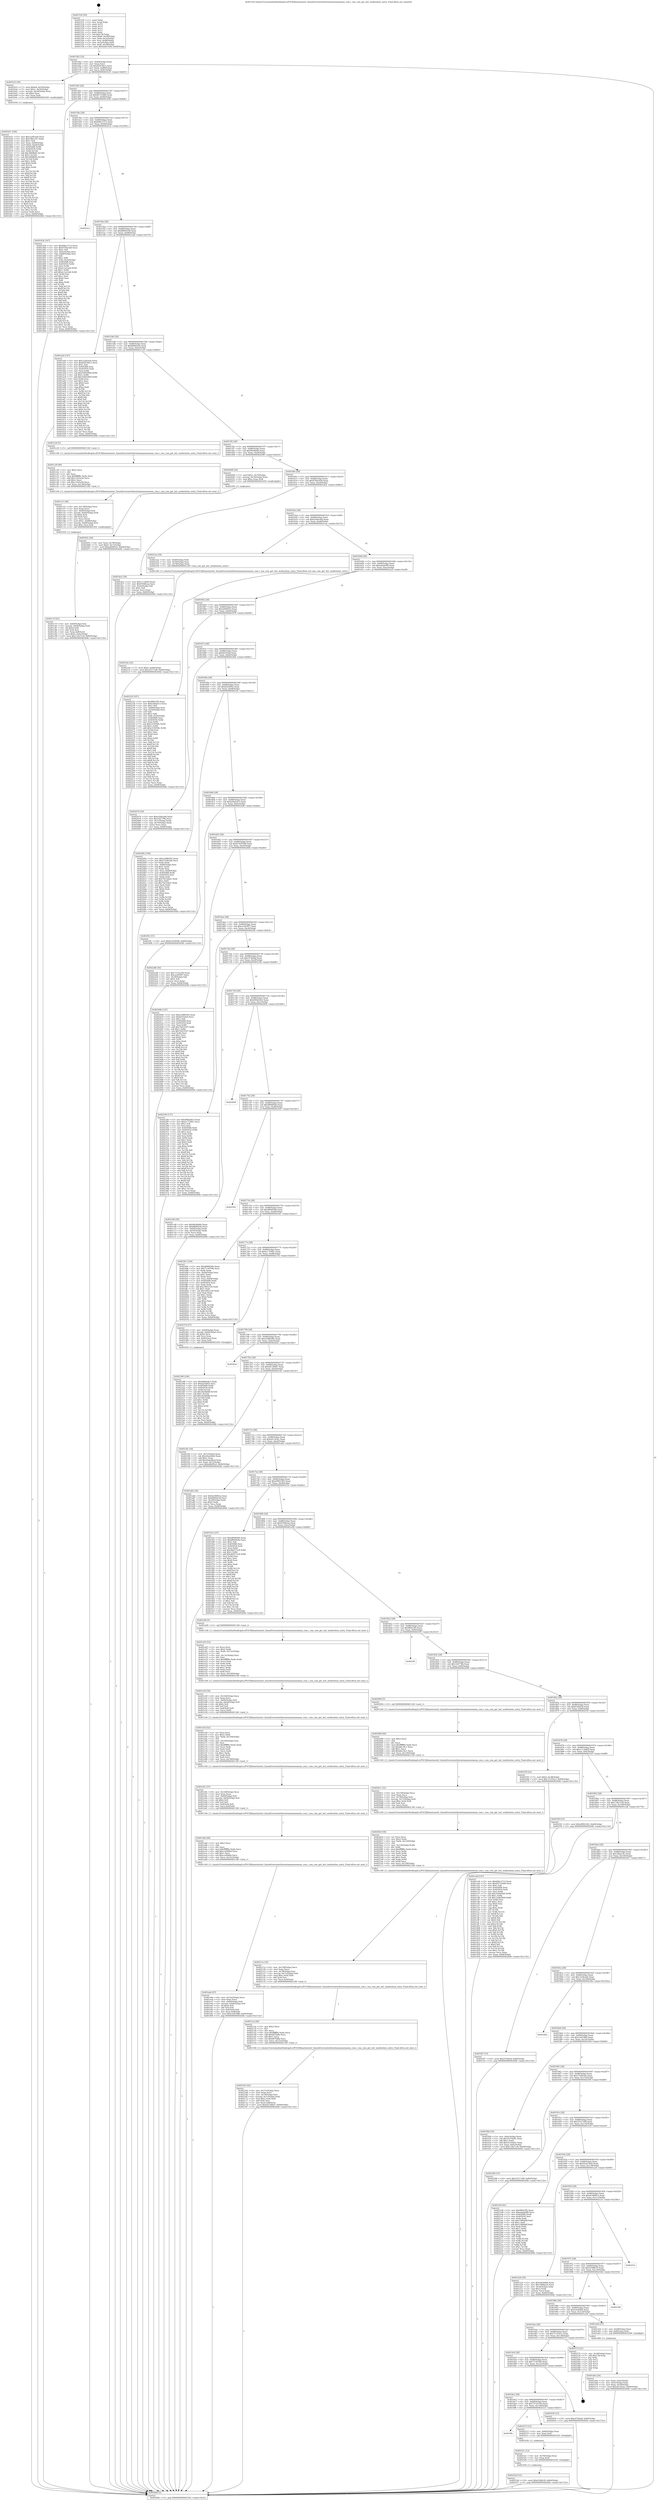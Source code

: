digraph "0x401530" {
  label = "0x401530 (/mnt/c/Users/mathe/Desktop/tcc/POCII/binaries/extr_linuxdriversnetethernetamazonenaena_com.c_ena_com_get_intr_moderation_entry_Final-ollvm.out::main(0))"
  labelloc = "t"
  node[shape=record]

  Entry [label="",width=0.3,height=0.3,shape=circle,fillcolor=black,style=filled]
  "0x401562" [label="{
     0x401562 [32]\l
     | [instrs]\l
     &nbsp;&nbsp;0x401562 \<+6\>: mov -0x84(%rbp),%eax\l
     &nbsp;&nbsp;0x401568 \<+2\>: mov %eax,%ecx\l
     &nbsp;&nbsp;0x40156a \<+6\>: sub $0x828746c3,%ecx\l
     &nbsp;&nbsp;0x401570 \<+6\>: mov %eax,-0x88(%rbp)\l
     &nbsp;&nbsp;0x401576 \<+6\>: mov %ecx,-0x8c(%rbp)\l
     &nbsp;&nbsp;0x40157c \<+6\>: je 0000000000401b33 \<main+0x603\>\l
  }"]
  "0x401b33" [label="{
     0x401b33 [30]\l
     | [instrs]\l
     &nbsp;&nbsp;0x401b33 \<+7\>: movl $0x64,-0x50(%rbp)\l
     &nbsp;&nbsp;0x401b3a \<+7\>: movl $0x1,-0x54(%rbp)\l
     &nbsp;&nbsp;0x401b41 \<+4\>: movslq -0x54(%rbp),%rax\l
     &nbsp;&nbsp;0x401b45 \<+4\>: shl $0x4,%rax\l
     &nbsp;&nbsp;0x401b49 \<+3\>: mov %rax,%rdi\l
     &nbsp;&nbsp;0x401b4c \<+5\>: call 0000000000401050 \<malloc@plt\>\l
     | [calls]\l
     &nbsp;&nbsp;0x401050 \{1\} (unknown)\l
  }"]
  "0x401582" [label="{
     0x401582 [28]\l
     | [instrs]\l
     &nbsp;&nbsp;0x401582 \<+5\>: jmp 0000000000401587 \<main+0x57\>\l
     &nbsp;&nbsp;0x401587 \<+6\>: mov -0x88(%rbp),%eax\l
     &nbsp;&nbsp;0x40158d \<+5\>: sub $0x84751b68,%eax\l
     &nbsp;&nbsp;0x401592 \<+6\>: mov %eax,-0x90(%rbp)\l
     &nbsp;&nbsp;0x401598 \<+6\>: je 0000000000401d3b \<main+0x80b\>\l
  }"]
  Exit [label="",width=0.3,height=0.3,shape=circle,fillcolor=black,style=filled,peripheries=2]
  "0x401d3b" [label="{
     0x401d3b [167]\l
     | [instrs]\l
     &nbsp;&nbsp;0x401d3b \<+5\>: mov $0x84bc3715,%eax\l
     &nbsp;&nbsp;0x401d40 \<+5\>: mov $0x97bbcd28,%ecx\l
     &nbsp;&nbsp;0x401d45 \<+2\>: mov $0x1,%dl\l
     &nbsp;&nbsp;0x401d47 \<+3\>: mov -0x6c(%rbp),%esi\l
     &nbsp;&nbsp;0x401d4a \<+3\>: cmp -0x68(%rbp),%esi\l
     &nbsp;&nbsp;0x401d4d \<+4\>: setl %dil\l
     &nbsp;&nbsp;0x401d51 \<+4\>: and $0x1,%dil\l
     &nbsp;&nbsp;0x401d55 \<+4\>: mov %dil,-0x2a(%rbp)\l
     &nbsp;&nbsp;0x401d59 \<+7\>: mov 0x405068,%esi\l
     &nbsp;&nbsp;0x401d60 \<+8\>: mov 0x405054,%r8d\l
     &nbsp;&nbsp;0x401d68 \<+3\>: mov %esi,%r9d\l
     &nbsp;&nbsp;0x401d6b \<+7\>: sub $0xec1a22a8,%r9d\l
     &nbsp;&nbsp;0x401d72 \<+4\>: sub $0x1,%r9d\l
     &nbsp;&nbsp;0x401d76 \<+7\>: add $0xec1a22a8,%r9d\l
     &nbsp;&nbsp;0x401d7d \<+4\>: imul %r9d,%esi\l
     &nbsp;&nbsp;0x401d81 \<+3\>: and $0x1,%esi\l
     &nbsp;&nbsp;0x401d84 \<+3\>: cmp $0x0,%esi\l
     &nbsp;&nbsp;0x401d87 \<+4\>: sete %dil\l
     &nbsp;&nbsp;0x401d8b \<+4\>: cmp $0xa,%r8d\l
     &nbsp;&nbsp;0x401d8f \<+4\>: setl %r10b\l
     &nbsp;&nbsp;0x401d93 \<+3\>: mov %dil,%r11b\l
     &nbsp;&nbsp;0x401d96 \<+4\>: xor $0xff,%r11b\l
     &nbsp;&nbsp;0x401d9a \<+3\>: mov %r10b,%bl\l
     &nbsp;&nbsp;0x401d9d \<+3\>: xor $0xff,%bl\l
     &nbsp;&nbsp;0x401da0 \<+3\>: xor $0x0,%dl\l
     &nbsp;&nbsp;0x401da3 \<+3\>: mov %r11b,%r14b\l
     &nbsp;&nbsp;0x401da6 \<+4\>: and $0x0,%r14b\l
     &nbsp;&nbsp;0x401daa \<+3\>: and %dl,%dil\l
     &nbsp;&nbsp;0x401dad \<+3\>: mov %bl,%r15b\l
     &nbsp;&nbsp;0x401db0 \<+4\>: and $0x0,%r15b\l
     &nbsp;&nbsp;0x401db4 \<+3\>: and %dl,%r10b\l
     &nbsp;&nbsp;0x401db7 \<+3\>: or %dil,%r14b\l
     &nbsp;&nbsp;0x401dba \<+3\>: or %r10b,%r15b\l
     &nbsp;&nbsp;0x401dbd \<+3\>: xor %r15b,%r14b\l
     &nbsp;&nbsp;0x401dc0 \<+3\>: or %bl,%r11b\l
     &nbsp;&nbsp;0x401dc3 \<+4\>: xor $0xff,%r11b\l
     &nbsp;&nbsp;0x401dc7 \<+3\>: or $0x0,%dl\l
     &nbsp;&nbsp;0x401dca \<+3\>: and %dl,%r11b\l
     &nbsp;&nbsp;0x401dcd \<+3\>: or %r11b,%r14b\l
     &nbsp;&nbsp;0x401dd0 \<+4\>: test $0x1,%r14b\l
     &nbsp;&nbsp;0x401dd4 \<+3\>: cmovne %ecx,%eax\l
     &nbsp;&nbsp;0x401dd7 \<+6\>: mov %eax,-0x84(%rbp)\l
     &nbsp;&nbsp;0x401ddd \<+5\>: jmp 000000000040264b \<main+0x111b\>\l
  }"]
  "0x40159e" [label="{
     0x40159e [28]\l
     | [instrs]\l
     &nbsp;&nbsp;0x40159e \<+5\>: jmp 00000000004015a3 \<main+0x73\>\l
     &nbsp;&nbsp;0x4015a3 \<+6\>: mov -0x88(%rbp),%eax\l
     &nbsp;&nbsp;0x4015a9 \<+5\>: sub $0x84bc3715,%eax\l
     &nbsp;&nbsp;0x4015ae \<+6\>: mov %eax,-0x94(%rbp)\l
     &nbsp;&nbsp;0x4015b4 \<+6\>: je 00000000004025c2 \<main+0x1092\>\l
  }"]
  "0x40252d" [label="{
     0x40252d [15]\l
     | [instrs]\l
     &nbsp;&nbsp;0x40252d \<+10\>: movl $0x616bb39,-0x84(%rbp)\l
     &nbsp;&nbsp;0x402537 \<+5\>: jmp 000000000040264b \<main+0x111b\>\l
  }"]
  "0x4025c2" [label="{
     0x4025c2\l
  }", style=dashed]
  "0x4015ba" [label="{
     0x4015ba [28]\l
     | [instrs]\l
     &nbsp;&nbsp;0x4015ba \<+5\>: jmp 00000000004015bf \<main+0x8f\>\l
     &nbsp;&nbsp;0x4015bf \<+6\>: mov -0x88(%rbp),%eax\l
     &nbsp;&nbsp;0x4015c5 \<+5\>: sub $0x880041fd,%eax\l
     &nbsp;&nbsp;0x4015ca \<+6\>: mov %eax,-0x98(%rbp)\l
     &nbsp;&nbsp;0x4015d0 \<+6\>: je 0000000000401aa0 \<main+0x570\>\l
  }"]
  "0x402521" [label="{
     0x402521 [12]\l
     | [instrs]\l
     &nbsp;&nbsp;0x402521 \<+4\>: mov -0x78(%rbp),%rax\l
     &nbsp;&nbsp;0x402525 \<+3\>: mov %rax,%rdi\l
     &nbsp;&nbsp;0x402528 \<+5\>: call 0000000000401030 \<free@plt\>\l
     | [calls]\l
     &nbsp;&nbsp;0x401030 \{1\} (unknown)\l
  }"]
  "0x401aa0" [label="{
     0x401aa0 [147]\l
     | [instrs]\l
     &nbsp;&nbsp;0x401aa0 \<+5\>: mov $0x1a28cede,%eax\l
     &nbsp;&nbsp;0x401aa5 \<+5\>: mov $0x828746c3,%ecx\l
     &nbsp;&nbsp;0x401aaa \<+2\>: mov $0x1,%dl\l
     &nbsp;&nbsp;0x401aac \<+7\>: mov 0x405068,%esi\l
     &nbsp;&nbsp;0x401ab3 \<+7\>: mov 0x405054,%edi\l
     &nbsp;&nbsp;0x401aba \<+3\>: mov %esi,%r8d\l
     &nbsp;&nbsp;0x401abd \<+7\>: sub $0x5569290d,%r8d\l
     &nbsp;&nbsp;0x401ac4 \<+4\>: sub $0x1,%r8d\l
     &nbsp;&nbsp;0x401ac8 \<+7\>: add $0x5569290d,%r8d\l
     &nbsp;&nbsp;0x401acf \<+4\>: imul %r8d,%esi\l
     &nbsp;&nbsp;0x401ad3 \<+3\>: and $0x1,%esi\l
     &nbsp;&nbsp;0x401ad6 \<+3\>: cmp $0x0,%esi\l
     &nbsp;&nbsp;0x401ad9 \<+4\>: sete %r9b\l
     &nbsp;&nbsp;0x401add \<+3\>: cmp $0xa,%edi\l
     &nbsp;&nbsp;0x401ae0 \<+4\>: setl %r10b\l
     &nbsp;&nbsp;0x401ae4 \<+3\>: mov %r9b,%r11b\l
     &nbsp;&nbsp;0x401ae7 \<+4\>: xor $0xff,%r11b\l
     &nbsp;&nbsp;0x401aeb \<+3\>: mov %r10b,%bl\l
     &nbsp;&nbsp;0x401aee \<+3\>: xor $0xff,%bl\l
     &nbsp;&nbsp;0x401af1 \<+3\>: xor $0x0,%dl\l
     &nbsp;&nbsp;0x401af4 \<+3\>: mov %r11b,%r14b\l
     &nbsp;&nbsp;0x401af7 \<+4\>: and $0x0,%r14b\l
     &nbsp;&nbsp;0x401afb \<+3\>: and %dl,%r9b\l
     &nbsp;&nbsp;0x401afe \<+3\>: mov %bl,%r15b\l
     &nbsp;&nbsp;0x401b01 \<+4\>: and $0x0,%r15b\l
     &nbsp;&nbsp;0x401b05 \<+3\>: and %dl,%r10b\l
     &nbsp;&nbsp;0x401b08 \<+3\>: or %r9b,%r14b\l
     &nbsp;&nbsp;0x401b0b \<+3\>: or %r10b,%r15b\l
     &nbsp;&nbsp;0x401b0e \<+3\>: xor %r15b,%r14b\l
     &nbsp;&nbsp;0x401b11 \<+3\>: or %bl,%r11b\l
     &nbsp;&nbsp;0x401b14 \<+4\>: xor $0xff,%r11b\l
     &nbsp;&nbsp;0x401b18 \<+3\>: or $0x0,%dl\l
     &nbsp;&nbsp;0x401b1b \<+3\>: and %dl,%r11b\l
     &nbsp;&nbsp;0x401b1e \<+3\>: or %r11b,%r14b\l
     &nbsp;&nbsp;0x401b21 \<+4\>: test $0x1,%r14b\l
     &nbsp;&nbsp;0x401b25 \<+3\>: cmovne %ecx,%eax\l
     &nbsp;&nbsp;0x401b28 \<+6\>: mov %eax,-0x84(%rbp)\l
     &nbsp;&nbsp;0x401b2e \<+5\>: jmp 000000000040264b \<main+0x111b\>\l
  }"]
  "0x4015d6" [label="{
     0x4015d6 [28]\l
     | [instrs]\l
     &nbsp;&nbsp;0x4015d6 \<+5\>: jmp 00000000004015db \<main+0xab\>\l
     &nbsp;&nbsp;0x4015db \<+6\>: mov -0x88(%rbp),%eax\l
     &nbsp;&nbsp;0x4015e1 \<+5\>: sub $0x8f6062de,%eax\l
     &nbsp;&nbsp;0x4015e6 \<+6\>: mov %eax,-0x9c(%rbp)\l
     &nbsp;&nbsp;0x4015ec \<+6\>: je 0000000000401c24 \<main+0x6f4\>\l
  }"]
  "0x4019fe" [label="{
     0x4019fe\l
  }", style=dashed]
  "0x401c24" [label="{
     0x401c24 [5]\l
     | [instrs]\l
     &nbsp;&nbsp;0x401c24 \<+5\>: call 0000000000401160 \<next_i\>\l
     | [calls]\l
     &nbsp;&nbsp;0x401160 \{1\} (/mnt/c/Users/mathe/Desktop/tcc/POCII/binaries/extr_linuxdriversnetethernetamazonenaena_com.c_ena_com_get_intr_moderation_entry_Final-ollvm.out::next_i)\l
  }"]
  "0x4015f2" [label="{
     0x4015f2 [28]\l
     | [instrs]\l
     &nbsp;&nbsp;0x4015f2 \<+5\>: jmp 00000000004015f7 \<main+0xc7\>\l
     &nbsp;&nbsp;0x4015f7 \<+6\>: mov -0x88(%rbp),%eax\l
     &nbsp;&nbsp;0x4015fd \<+5\>: sub $0x96c8bdfe,%eax\l
     &nbsp;&nbsp;0x401602 \<+6\>: mov %eax,-0xa0(%rbp)\l
     &nbsp;&nbsp;0x401608 \<+6\>: je 0000000000402048 \<main+0xb18\>\l
  }"]
  "0x402515" [label="{
     0x402515 [12]\l
     | [instrs]\l
     &nbsp;&nbsp;0x402515 \<+4\>: mov -0x60(%rbp),%rax\l
     &nbsp;&nbsp;0x402519 \<+3\>: mov %rax,%rdi\l
     &nbsp;&nbsp;0x40251c \<+5\>: call 0000000000401030 \<free@plt\>\l
     | [calls]\l
     &nbsp;&nbsp;0x401030 \{1\} (unknown)\l
  }"]
  "0x402048" [label="{
     0x402048 [20]\l
     | [instrs]\l
     &nbsp;&nbsp;0x402048 \<+7\>: movl $0x1,-0x70(%rbp)\l
     &nbsp;&nbsp;0x40204f \<+4\>: movslq -0x70(%rbp),%rax\l
     &nbsp;&nbsp;0x402053 \<+4\>: imul $0xc,%rax,%rdi\l
     &nbsp;&nbsp;0x402057 \<+5\>: call 0000000000401050 \<malloc@plt\>\l
     | [calls]\l
     &nbsp;&nbsp;0x401050 \{1\} (unknown)\l
  }"]
  "0x40160e" [label="{
     0x40160e [28]\l
     | [instrs]\l
     &nbsp;&nbsp;0x40160e \<+5\>: jmp 0000000000401613 \<main+0xe3\>\l
     &nbsp;&nbsp;0x401613 \<+6\>: mov -0x88(%rbp),%eax\l
     &nbsp;&nbsp;0x401619 \<+5\>: sub $0x97bbcd28,%eax\l
     &nbsp;&nbsp;0x40161e \<+6\>: mov %eax,-0xa4(%rbp)\l
     &nbsp;&nbsp;0x401624 \<+6\>: je 0000000000401de2 \<main+0x8b2\>\l
  }"]
  "0x402398" [label="{
     0x402398 [100]\l
     | [instrs]\l
     &nbsp;&nbsp;0x402398 \<+5\>: mov $0xd90dc8e3,%edx\l
     &nbsp;&nbsp;0x40239d \<+5\>: mov $0xb2f3df5e,%esi\l
     &nbsp;&nbsp;0x4023a2 \<+8\>: mov 0x405068,%r8d\l
     &nbsp;&nbsp;0x4023aa \<+8\>: mov 0x405054,%r9d\l
     &nbsp;&nbsp;0x4023b2 \<+3\>: mov %r8d,%r10d\l
     &nbsp;&nbsp;0x4023b5 \<+7\>: sub $0x3d20b06f,%r10d\l
     &nbsp;&nbsp;0x4023bc \<+4\>: sub $0x1,%r10d\l
     &nbsp;&nbsp;0x4023c0 \<+7\>: add $0x3d20b06f,%r10d\l
     &nbsp;&nbsp;0x4023c7 \<+4\>: imul %r10d,%r8d\l
     &nbsp;&nbsp;0x4023cb \<+4\>: and $0x1,%r8d\l
     &nbsp;&nbsp;0x4023cf \<+4\>: cmp $0x0,%r8d\l
     &nbsp;&nbsp;0x4023d3 \<+4\>: sete %r11b\l
     &nbsp;&nbsp;0x4023d7 \<+4\>: cmp $0xa,%r9d\l
     &nbsp;&nbsp;0x4023db \<+3\>: setl %bl\l
     &nbsp;&nbsp;0x4023de \<+3\>: mov %r11b,%r14b\l
     &nbsp;&nbsp;0x4023e1 \<+3\>: and %bl,%r14b\l
     &nbsp;&nbsp;0x4023e4 \<+3\>: xor %bl,%r11b\l
     &nbsp;&nbsp;0x4023e7 \<+3\>: or %r11b,%r14b\l
     &nbsp;&nbsp;0x4023ea \<+4\>: test $0x1,%r14b\l
     &nbsp;&nbsp;0x4023ee \<+3\>: cmovne %esi,%edx\l
     &nbsp;&nbsp;0x4023f1 \<+6\>: mov %edx,-0x84(%rbp)\l
     &nbsp;&nbsp;0x4023f7 \<+5\>: jmp 000000000040264b \<main+0x111b\>\l
  }"]
  "0x401de2" [label="{
     0x401de2 [30]\l
     | [instrs]\l
     &nbsp;&nbsp;0x401de2 \<+5\>: mov $0x1112b82f,%eax\l
     &nbsp;&nbsp;0x401de7 \<+5\>: mov $0xf5586eaa,%ecx\l
     &nbsp;&nbsp;0x401dec \<+3\>: mov -0x2a(%rbp),%dl\l
     &nbsp;&nbsp;0x401def \<+3\>: test $0x1,%dl\l
     &nbsp;&nbsp;0x401df2 \<+3\>: cmovne %ecx,%eax\l
     &nbsp;&nbsp;0x401df5 \<+6\>: mov %eax,-0x84(%rbp)\l
     &nbsp;&nbsp;0x401dfb \<+5\>: jmp 000000000040264b \<main+0x111b\>\l
  }"]
  "0x40162a" [label="{
     0x40162a [28]\l
     | [instrs]\l
     &nbsp;&nbsp;0x40162a \<+5\>: jmp 000000000040162f \<main+0xff\>\l
     &nbsp;&nbsp;0x40162f \<+6\>: mov -0x88(%rbp),%eax\l
     &nbsp;&nbsp;0x401635 \<+5\>: sub $0xa30dca9d,%eax\l
     &nbsp;&nbsp;0x40163a \<+6\>: mov %eax,-0xa8(%rbp)\l
     &nbsp;&nbsp;0x401640 \<+6\>: je 00000000004021ae \<main+0xc7e\>\l
  }"]
  "0x4021be" [label="{
     0x4021be [22]\l
     | [instrs]\l
     &nbsp;&nbsp;0x4021be \<+7\>: movl $0x0,-0x80(%rbp)\l
     &nbsp;&nbsp;0x4021c5 \<+10\>: movl $0x35217ef8,-0x84(%rbp)\l
     &nbsp;&nbsp;0x4021cf \<+5\>: jmp 000000000040264b \<main+0x111b\>\l
  }"]
  "0x4021ae" [label="{
     0x4021ae [16]\l
     | [instrs]\l
     &nbsp;&nbsp;0x4021ae \<+4\>: mov -0x60(%rbp),%rdi\l
     &nbsp;&nbsp;0x4021b2 \<+3\>: mov -0x50(%rbp),%esi\l
     &nbsp;&nbsp;0x4021b5 \<+4\>: mov -0x78(%rbp),%rdx\l
     &nbsp;&nbsp;0x4021b9 \<+5\>: call 0000000000401240 \<ena_com_get_intr_moderation_entry\>\l
     | [calls]\l
     &nbsp;&nbsp;0x401240 \{1\} (/mnt/c/Users/mathe/Desktop/tcc/POCII/binaries/extr_linuxdriversnetethernetamazonenaena_com.c_ena_com_get_intr_moderation_entry_Final-ollvm.out::ena_com_get_intr_moderation_entry)\l
  }"]
  "0x401646" [label="{
     0x401646 [28]\l
     | [instrs]\l
     &nbsp;&nbsp;0x401646 \<+5\>: jmp 000000000040164b \<main+0x11b\>\l
     &nbsp;&nbsp;0x40164b \<+6\>: mov -0x88(%rbp),%eax\l
     &nbsp;&nbsp;0x401651 \<+5\>: sub $0xa4ade9f9,%eax\l
     &nbsp;&nbsp;0x401656 \<+6\>: mov %eax,-0xac(%rbp)\l
     &nbsp;&nbsp;0x40165c \<+6\>: je 000000000040222f \<main+0xcff\>\l
  }"]
  "0x402162" [label="{
     0x402162 [42]\l
     | [instrs]\l
     &nbsp;&nbsp;0x402162 \<+6\>: mov -0x15c(%rbp),%ecx\l
     &nbsp;&nbsp;0x402168 \<+3\>: imul %eax,%ecx\l
     &nbsp;&nbsp;0x40216b \<+4\>: mov -0x78(%rbp),%rsi\l
     &nbsp;&nbsp;0x40216f \<+4\>: movslq -0x7c(%rbp),%rdi\l
     &nbsp;&nbsp;0x402173 \<+4\>: imul $0xc,%rdi,%rdi\l
     &nbsp;&nbsp;0x402177 \<+3\>: add %rdi,%rsi\l
     &nbsp;&nbsp;0x40217a \<+3\>: mov %ecx,0x8(%rsi)\l
     &nbsp;&nbsp;0x40217d \<+10\>: movl $0xe6136bd7,-0x84(%rbp)\l
     &nbsp;&nbsp;0x402187 \<+5\>: jmp 000000000040264b \<main+0x111b\>\l
  }"]
  "0x40222f" [label="{
     0x40222f [167]\l
     | [instrs]\l
     &nbsp;&nbsp;0x40222f \<+5\>: mov $0xf8641ff3,%eax\l
     &nbsp;&nbsp;0x402234 \<+5\>: mov $0xb3bdcd13,%ecx\l
     &nbsp;&nbsp;0x402239 \<+2\>: mov $0x1,%dl\l
     &nbsp;&nbsp;0x40223b \<+3\>: mov -0x80(%rbp),%esi\l
     &nbsp;&nbsp;0x40223e \<+3\>: cmp -0x54(%rbp),%esi\l
     &nbsp;&nbsp;0x402241 \<+4\>: setl %dil\l
     &nbsp;&nbsp;0x402245 \<+4\>: and $0x1,%dil\l
     &nbsp;&nbsp;0x402249 \<+4\>: mov %dil,-0x29(%rbp)\l
     &nbsp;&nbsp;0x40224d \<+7\>: mov 0x405068,%esi\l
     &nbsp;&nbsp;0x402254 \<+8\>: mov 0x405054,%r8d\l
     &nbsp;&nbsp;0x40225c \<+3\>: mov %esi,%r9d\l
     &nbsp;&nbsp;0x40225f \<+7\>: sub $0xc519058c,%r9d\l
     &nbsp;&nbsp;0x402266 \<+4\>: sub $0x1,%r9d\l
     &nbsp;&nbsp;0x40226a \<+7\>: add $0xc519058c,%r9d\l
     &nbsp;&nbsp;0x402271 \<+4\>: imul %r9d,%esi\l
     &nbsp;&nbsp;0x402275 \<+3\>: and $0x1,%esi\l
     &nbsp;&nbsp;0x402278 \<+3\>: cmp $0x0,%esi\l
     &nbsp;&nbsp;0x40227b \<+4\>: sete %dil\l
     &nbsp;&nbsp;0x40227f \<+4\>: cmp $0xa,%r8d\l
     &nbsp;&nbsp;0x402283 \<+4\>: setl %r10b\l
     &nbsp;&nbsp;0x402287 \<+3\>: mov %dil,%r11b\l
     &nbsp;&nbsp;0x40228a \<+4\>: xor $0xff,%r11b\l
     &nbsp;&nbsp;0x40228e \<+3\>: mov %r10b,%bl\l
     &nbsp;&nbsp;0x402291 \<+3\>: xor $0xff,%bl\l
     &nbsp;&nbsp;0x402294 \<+3\>: xor $0x1,%dl\l
     &nbsp;&nbsp;0x402297 \<+3\>: mov %r11b,%r14b\l
     &nbsp;&nbsp;0x40229a \<+4\>: and $0xff,%r14b\l
     &nbsp;&nbsp;0x40229e \<+3\>: and %dl,%dil\l
     &nbsp;&nbsp;0x4022a1 \<+3\>: mov %bl,%r15b\l
     &nbsp;&nbsp;0x4022a4 \<+4\>: and $0xff,%r15b\l
     &nbsp;&nbsp;0x4022a8 \<+3\>: and %dl,%r10b\l
     &nbsp;&nbsp;0x4022ab \<+3\>: or %dil,%r14b\l
     &nbsp;&nbsp;0x4022ae \<+3\>: or %r10b,%r15b\l
     &nbsp;&nbsp;0x4022b1 \<+3\>: xor %r15b,%r14b\l
     &nbsp;&nbsp;0x4022b4 \<+3\>: or %bl,%r11b\l
     &nbsp;&nbsp;0x4022b7 \<+4\>: xor $0xff,%r11b\l
     &nbsp;&nbsp;0x4022bb \<+3\>: or $0x1,%dl\l
     &nbsp;&nbsp;0x4022be \<+3\>: and %dl,%r11b\l
     &nbsp;&nbsp;0x4022c1 \<+3\>: or %r11b,%r14b\l
     &nbsp;&nbsp;0x4022c4 \<+4\>: test $0x1,%r14b\l
     &nbsp;&nbsp;0x4022c8 \<+3\>: cmovne %ecx,%eax\l
     &nbsp;&nbsp;0x4022cb \<+6\>: mov %eax,-0x84(%rbp)\l
     &nbsp;&nbsp;0x4022d1 \<+5\>: jmp 000000000040264b \<main+0x111b\>\l
  }"]
  "0x401662" [label="{
     0x401662 [28]\l
     | [instrs]\l
     &nbsp;&nbsp;0x401662 \<+5\>: jmp 0000000000401667 \<main+0x137\>\l
     &nbsp;&nbsp;0x401667 \<+6\>: mov -0x88(%rbp),%eax\l
     &nbsp;&nbsp;0x40166d \<+5\>: sub $0xa4b9f5e5,%eax\l
     &nbsp;&nbsp;0x401672 \<+6\>: mov %eax,-0xb0(%rbp)\l
     &nbsp;&nbsp;0x401678 \<+6\>: je 0000000000402076 \<main+0xb46\>\l
  }"]
  "0x40213a" [label="{
     0x40213a [40]\l
     | [instrs]\l
     &nbsp;&nbsp;0x40213a \<+5\>: mov $0x2,%ecx\l
     &nbsp;&nbsp;0x40213f \<+1\>: cltd\l
     &nbsp;&nbsp;0x402140 \<+2\>: idiv %ecx\l
     &nbsp;&nbsp;0x402142 \<+6\>: imul $0xfffffffe,%edx,%ecx\l
     &nbsp;&nbsp;0x402148 \<+6\>: add $0xd67faffa,%ecx\l
     &nbsp;&nbsp;0x40214e \<+3\>: add $0x1,%ecx\l
     &nbsp;&nbsp;0x402151 \<+6\>: sub $0xd67faffa,%ecx\l
     &nbsp;&nbsp;0x402157 \<+6\>: mov %ecx,-0x15c(%rbp)\l
     &nbsp;&nbsp;0x40215d \<+5\>: call 0000000000401160 \<next_i\>\l
     | [calls]\l
     &nbsp;&nbsp;0x401160 \{1\} (/mnt/c/Users/mathe/Desktop/tcc/POCII/binaries/extr_linuxdriversnetethernetamazonenaena_com.c_ena_com_get_intr_moderation_entry_Final-ollvm.out::next_i)\l
  }"]
  "0x402076" [label="{
     0x402076 [30]\l
     | [instrs]\l
     &nbsp;&nbsp;0x402076 \<+5\>: mov $0xa30dca9d,%eax\l
     &nbsp;&nbsp;0x40207b \<+5\>: mov $0x14d778b,%ecx\l
     &nbsp;&nbsp;0x402080 \<+3\>: mov -0x7c(%rbp),%edx\l
     &nbsp;&nbsp;0x402083 \<+3\>: cmp -0x70(%rbp),%edx\l
     &nbsp;&nbsp;0x402086 \<+3\>: cmovl %ecx,%eax\l
     &nbsp;&nbsp;0x402089 \<+6\>: mov %eax,-0x84(%rbp)\l
     &nbsp;&nbsp;0x40208f \<+5\>: jmp 000000000040264b \<main+0x111b\>\l
  }"]
  "0x40167e" [label="{
     0x40167e [28]\l
     | [instrs]\l
     &nbsp;&nbsp;0x40167e \<+5\>: jmp 0000000000401683 \<main+0x153\>\l
     &nbsp;&nbsp;0x401683 \<+6\>: mov -0x88(%rbp),%eax\l
     &nbsp;&nbsp;0x401689 \<+5\>: sub $0xb01fcfad,%eax\l
     &nbsp;&nbsp;0x40168e \<+6\>: mov %eax,-0xb4(%rbp)\l
     &nbsp;&nbsp;0x401694 \<+6\>: je 000000000040249e \<main+0xf6e\>\l
  }"]
  "0x40211a" [label="{
     0x40211a [32]\l
     | [instrs]\l
     &nbsp;&nbsp;0x40211a \<+6\>: mov -0x158(%rbp),%ecx\l
     &nbsp;&nbsp;0x402120 \<+3\>: imul %eax,%ecx\l
     &nbsp;&nbsp;0x402123 \<+4\>: mov -0x78(%rbp),%rsi\l
     &nbsp;&nbsp;0x402127 \<+4\>: movslq -0x7c(%rbp),%rdi\l
     &nbsp;&nbsp;0x40212b \<+4\>: imul $0xc,%rdi,%rdi\l
     &nbsp;&nbsp;0x40212f \<+3\>: add %rdi,%rsi\l
     &nbsp;&nbsp;0x402132 \<+3\>: mov %ecx,0x4(%rsi)\l
     &nbsp;&nbsp;0x402135 \<+5\>: call 0000000000401160 \<next_i\>\l
     | [calls]\l
     &nbsp;&nbsp;0x401160 \{1\} (/mnt/c/Users/mathe/Desktop/tcc/POCII/binaries/extr_linuxdriversnetethernetamazonenaena_com.c_ena_com_get_intr_moderation_entry_Final-ollvm.out::next_i)\l
  }"]
  "0x40249e" [label="{
     0x40249e [104]\l
     | [instrs]\l
     &nbsp;&nbsp;0x40249e \<+5\>: mov $0xe2d88382,%eax\l
     &nbsp;&nbsp;0x4024a3 \<+5\>: mov $0x27a903a6,%ecx\l
     &nbsp;&nbsp;0x4024a8 \<+2\>: xor %edx,%edx\l
     &nbsp;&nbsp;0x4024aa \<+3\>: mov -0x80(%rbp),%esi\l
     &nbsp;&nbsp;0x4024ad \<+3\>: sub $0x1,%edx\l
     &nbsp;&nbsp;0x4024b0 \<+2\>: sub %edx,%esi\l
     &nbsp;&nbsp;0x4024b2 \<+3\>: mov %esi,-0x80(%rbp)\l
     &nbsp;&nbsp;0x4024b5 \<+7\>: mov 0x405068,%edx\l
     &nbsp;&nbsp;0x4024bc \<+7\>: mov 0x405054,%esi\l
     &nbsp;&nbsp;0x4024c3 \<+2\>: mov %edx,%edi\l
     &nbsp;&nbsp;0x4024c5 \<+6\>: add $0x7923ebd1,%edi\l
     &nbsp;&nbsp;0x4024cb \<+3\>: sub $0x1,%edi\l
     &nbsp;&nbsp;0x4024ce \<+6\>: sub $0x7923ebd1,%edi\l
     &nbsp;&nbsp;0x4024d4 \<+3\>: imul %edi,%edx\l
     &nbsp;&nbsp;0x4024d7 \<+3\>: and $0x1,%edx\l
     &nbsp;&nbsp;0x4024da \<+3\>: cmp $0x0,%edx\l
     &nbsp;&nbsp;0x4024dd \<+4\>: sete %r8b\l
     &nbsp;&nbsp;0x4024e1 \<+3\>: cmp $0xa,%esi\l
     &nbsp;&nbsp;0x4024e4 \<+4\>: setl %r9b\l
     &nbsp;&nbsp;0x4024e8 \<+3\>: mov %r8b,%r10b\l
     &nbsp;&nbsp;0x4024eb \<+3\>: and %r9b,%r10b\l
     &nbsp;&nbsp;0x4024ee \<+3\>: xor %r9b,%r8b\l
     &nbsp;&nbsp;0x4024f1 \<+3\>: or %r8b,%r10b\l
     &nbsp;&nbsp;0x4024f4 \<+4\>: test $0x1,%r10b\l
     &nbsp;&nbsp;0x4024f8 \<+3\>: cmovne %ecx,%eax\l
     &nbsp;&nbsp;0x4024fb \<+6\>: mov %eax,-0x84(%rbp)\l
     &nbsp;&nbsp;0x402501 \<+5\>: jmp 000000000040264b \<main+0x111b\>\l
  }"]
  "0x40169a" [label="{
     0x40169a [28]\l
     | [instrs]\l
     &nbsp;&nbsp;0x40169a \<+5\>: jmp 000000000040169f \<main+0x16f\>\l
     &nbsp;&nbsp;0x40169f \<+6\>: mov -0x88(%rbp),%eax\l
     &nbsp;&nbsp;0x4016a5 \<+5\>: sub $0xb2f3df5e,%eax\l
     &nbsp;&nbsp;0x4016aa \<+6\>: mov %eax,-0xb8(%rbp)\l
     &nbsp;&nbsp;0x4016b0 \<+6\>: je 00000000004023fc \<main+0xecc\>\l
  }"]
  "0x4020e0" [label="{
     0x4020e0 [58]\l
     | [instrs]\l
     &nbsp;&nbsp;0x4020e0 \<+2\>: xor %ecx,%ecx\l
     &nbsp;&nbsp;0x4020e2 \<+5\>: mov $0x2,%edx\l
     &nbsp;&nbsp;0x4020e7 \<+6\>: mov %edx,-0x154(%rbp)\l
     &nbsp;&nbsp;0x4020ed \<+1\>: cltd\l
     &nbsp;&nbsp;0x4020ee \<+7\>: mov -0x154(%rbp),%r8d\l
     &nbsp;&nbsp;0x4020f5 \<+3\>: idiv %r8d\l
     &nbsp;&nbsp;0x4020f8 \<+6\>: imul $0xfffffffe,%edx,%edx\l
     &nbsp;&nbsp;0x4020fe \<+3\>: mov %ecx,%r9d\l
     &nbsp;&nbsp;0x402101 \<+3\>: sub %edx,%r9d\l
     &nbsp;&nbsp;0x402104 \<+2\>: mov %ecx,%edx\l
     &nbsp;&nbsp;0x402106 \<+3\>: sub $0x1,%edx\l
     &nbsp;&nbsp;0x402109 \<+3\>: add %edx,%r9d\l
     &nbsp;&nbsp;0x40210c \<+3\>: sub %r9d,%ecx\l
     &nbsp;&nbsp;0x40210f \<+6\>: mov %ecx,-0x158(%rbp)\l
     &nbsp;&nbsp;0x402115 \<+5\>: call 0000000000401160 \<next_i\>\l
     | [calls]\l
     &nbsp;&nbsp;0x401160 \{1\} (/mnt/c/Users/mathe/Desktop/tcc/POCII/binaries/extr_linuxdriversnetethernetamazonenaena_com.c_ena_com_get_intr_moderation_entry_Final-ollvm.out::next_i)\l
  }"]
  "0x4023fc" [label="{
     0x4023fc [15]\l
     | [instrs]\l
     &nbsp;&nbsp;0x4023fc \<+10\>: movl $0xb7459598,-0x84(%rbp)\l
     &nbsp;&nbsp;0x402406 \<+5\>: jmp 000000000040264b \<main+0x111b\>\l
  }"]
  "0x4016b6" [label="{
     0x4016b6 [28]\l
     | [instrs]\l
     &nbsp;&nbsp;0x4016b6 \<+5\>: jmp 00000000004016bb \<main+0x18b\>\l
     &nbsp;&nbsp;0x4016bb \<+6\>: mov -0x88(%rbp),%eax\l
     &nbsp;&nbsp;0x4016c1 \<+5\>: sub $0xb3bdcd13,%eax\l
     &nbsp;&nbsp;0x4016c6 \<+6\>: mov %eax,-0xbc(%rbp)\l
     &nbsp;&nbsp;0x4016cc \<+6\>: je 00000000004022d6 \<main+0xda6\>\l
  }"]
  "0x4020c1" [label="{
     0x4020c1 [31]\l
     | [instrs]\l
     &nbsp;&nbsp;0x4020c1 \<+6\>: mov -0x150(%rbp),%ecx\l
     &nbsp;&nbsp;0x4020c7 \<+3\>: imul %eax,%ecx\l
     &nbsp;&nbsp;0x4020ca \<+4\>: mov -0x78(%rbp),%rsi\l
     &nbsp;&nbsp;0x4020ce \<+4\>: movslq -0x7c(%rbp),%rdi\l
     &nbsp;&nbsp;0x4020d2 \<+4\>: imul $0xc,%rdi,%rdi\l
     &nbsp;&nbsp;0x4020d6 \<+3\>: add %rdi,%rsi\l
     &nbsp;&nbsp;0x4020d9 \<+2\>: mov %ecx,(%rsi)\l
     &nbsp;&nbsp;0x4020db \<+5\>: call 0000000000401160 \<next_i\>\l
     | [calls]\l
     &nbsp;&nbsp;0x401160 \{1\} (/mnt/c/Users/mathe/Desktop/tcc/POCII/binaries/extr_linuxdriversnetethernetamazonenaena_com.c_ena_com_get_intr_moderation_entry_Final-ollvm.out::next_i)\l
  }"]
  "0x4022d6" [label="{
     0x4022d6 [30]\l
     | [instrs]\l
     &nbsp;&nbsp;0x4022d6 \<+5\>: mov $0x7272e33b,%eax\l
     &nbsp;&nbsp;0x4022db \<+5\>: mov $0xca383f97,%ecx\l
     &nbsp;&nbsp;0x4022e0 \<+3\>: mov -0x29(%rbp),%dl\l
     &nbsp;&nbsp;0x4022e3 \<+3\>: test $0x1,%dl\l
     &nbsp;&nbsp;0x4022e6 \<+3\>: cmovne %ecx,%eax\l
     &nbsp;&nbsp;0x4022e9 \<+6\>: mov %eax,-0x84(%rbp)\l
     &nbsp;&nbsp;0x4022ef \<+5\>: jmp 000000000040264b \<main+0x111b\>\l
  }"]
  "0x4016d2" [label="{
     0x4016d2 [28]\l
     | [instrs]\l
     &nbsp;&nbsp;0x4016d2 \<+5\>: jmp 00000000004016d7 \<main+0x1a7\>\l
     &nbsp;&nbsp;0x4016d7 \<+6\>: mov -0x88(%rbp),%eax\l
     &nbsp;&nbsp;0x4016dd \<+5\>: sub $0xb7459598,%eax\l
     &nbsp;&nbsp;0x4016e2 \<+6\>: mov %eax,-0xc0(%rbp)\l
     &nbsp;&nbsp;0x4016e8 \<+6\>: je 000000000040240b \<main+0xedb\>\l
  }"]
  "0x402099" [label="{
     0x402099 [40]\l
     | [instrs]\l
     &nbsp;&nbsp;0x402099 \<+5\>: mov $0x2,%ecx\l
     &nbsp;&nbsp;0x40209e \<+1\>: cltd\l
     &nbsp;&nbsp;0x40209f \<+2\>: idiv %ecx\l
     &nbsp;&nbsp;0x4020a1 \<+6\>: imul $0xfffffffe,%edx,%ecx\l
     &nbsp;&nbsp;0x4020a7 \<+6\>: sub $0xddc18c1,%ecx\l
     &nbsp;&nbsp;0x4020ad \<+3\>: add $0x1,%ecx\l
     &nbsp;&nbsp;0x4020b0 \<+6\>: add $0xddc18c1,%ecx\l
     &nbsp;&nbsp;0x4020b6 \<+6\>: mov %ecx,-0x150(%rbp)\l
     &nbsp;&nbsp;0x4020bc \<+5\>: call 0000000000401160 \<next_i\>\l
     | [calls]\l
     &nbsp;&nbsp;0x401160 \{1\} (/mnt/c/Users/mathe/Desktop/tcc/POCII/binaries/extr_linuxdriversnetethernetamazonenaena_com.c_ena_com_get_intr_moderation_entry_Final-ollvm.out::next_i)\l
  }"]
  "0x40240b" [label="{
     0x40240b [147]\l
     | [instrs]\l
     &nbsp;&nbsp;0x40240b \<+5\>: mov $0xe2d88382,%eax\l
     &nbsp;&nbsp;0x402410 \<+5\>: mov $0xb01fcfad,%ecx\l
     &nbsp;&nbsp;0x402415 \<+2\>: mov $0x1,%dl\l
     &nbsp;&nbsp;0x402417 \<+7\>: mov 0x405068,%esi\l
     &nbsp;&nbsp;0x40241e \<+7\>: mov 0x405054,%edi\l
     &nbsp;&nbsp;0x402425 \<+3\>: mov %esi,%r8d\l
     &nbsp;&nbsp;0x402428 \<+7\>: add $0x764355f7,%r8d\l
     &nbsp;&nbsp;0x40242f \<+4\>: sub $0x1,%r8d\l
     &nbsp;&nbsp;0x402433 \<+7\>: sub $0x764355f7,%r8d\l
     &nbsp;&nbsp;0x40243a \<+4\>: imul %r8d,%esi\l
     &nbsp;&nbsp;0x40243e \<+3\>: and $0x1,%esi\l
     &nbsp;&nbsp;0x402441 \<+3\>: cmp $0x0,%esi\l
     &nbsp;&nbsp;0x402444 \<+4\>: sete %r9b\l
     &nbsp;&nbsp;0x402448 \<+3\>: cmp $0xa,%edi\l
     &nbsp;&nbsp;0x40244b \<+4\>: setl %r10b\l
     &nbsp;&nbsp;0x40244f \<+3\>: mov %r9b,%r11b\l
     &nbsp;&nbsp;0x402452 \<+4\>: xor $0xff,%r11b\l
     &nbsp;&nbsp;0x402456 \<+3\>: mov %r10b,%bl\l
     &nbsp;&nbsp;0x402459 \<+3\>: xor $0xff,%bl\l
     &nbsp;&nbsp;0x40245c \<+3\>: xor $0x0,%dl\l
     &nbsp;&nbsp;0x40245f \<+3\>: mov %r11b,%r14b\l
     &nbsp;&nbsp;0x402462 \<+4\>: and $0x0,%r14b\l
     &nbsp;&nbsp;0x402466 \<+3\>: and %dl,%r9b\l
     &nbsp;&nbsp;0x402469 \<+3\>: mov %bl,%r15b\l
     &nbsp;&nbsp;0x40246c \<+4\>: and $0x0,%r15b\l
     &nbsp;&nbsp;0x402470 \<+3\>: and %dl,%r10b\l
     &nbsp;&nbsp;0x402473 \<+3\>: or %r9b,%r14b\l
     &nbsp;&nbsp;0x402476 \<+3\>: or %r10b,%r15b\l
     &nbsp;&nbsp;0x402479 \<+3\>: xor %r15b,%r14b\l
     &nbsp;&nbsp;0x40247c \<+3\>: or %bl,%r11b\l
     &nbsp;&nbsp;0x40247f \<+4\>: xor $0xff,%r11b\l
     &nbsp;&nbsp;0x402483 \<+3\>: or $0x0,%dl\l
     &nbsp;&nbsp;0x402486 \<+3\>: and %dl,%r11b\l
     &nbsp;&nbsp;0x402489 \<+3\>: or %r11b,%r14b\l
     &nbsp;&nbsp;0x40248c \<+4\>: test $0x1,%r14b\l
     &nbsp;&nbsp;0x402490 \<+3\>: cmovne %ecx,%eax\l
     &nbsp;&nbsp;0x402493 \<+6\>: mov %eax,-0x84(%rbp)\l
     &nbsp;&nbsp;0x402499 \<+5\>: jmp 000000000040264b \<main+0x111b\>\l
  }"]
  "0x4016ee" [label="{
     0x4016ee [28]\l
     | [instrs]\l
     &nbsp;&nbsp;0x4016ee \<+5\>: jmp 00000000004016f3 \<main+0x1c3\>\l
     &nbsp;&nbsp;0x4016f3 \<+6\>: mov -0x88(%rbp),%eax\l
     &nbsp;&nbsp;0x4016f9 \<+5\>: sub $0xca383f97,%eax\l
     &nbsp;&nbsp;0x4016fe \<+6\>: mov %eax,-0xc4(%rbp)\l
     &nbsp;&nbsp;0x401704 \<+6\>: je 00000000004022f4 \<main+0xdc4\>\l
  }"]
  "0x40205c" [label="{
     0x40205c [26]\l
     | [instrs]\l
     &nbsp;&nbsp;0x40205c \<+4\>: mov %rax,-0x78(%rbp)\l
     &nbsp;&nbsp;0x402060 \<+7\>: movl $0x0,-0x7c(%rbp)\l
     &nbsp;&nbsp;0x402067 \<+10\>: movl $0xa4b9f5e5,-0x84(%rbp)\l
     &nbsp;&nbsp;0x402071 \<+5\>: jmp 000000000040264b \<main+0x111b\>\l
  }"]
  "0x4022f4" [label="{
     0x4022f4 [137]\l
     | [instrs]\l
     &nbsp;&nbsp;0x4022f4 \<+5\>: mov $0xd90dc8e3,%eax\l
     &nbsp;&nbsp;0x4022f9 \<+5\>: mov $0xe1719f41,%ecx\l
     &nbsp;&nbsp;0x4022fe \<+2\>: mov $0x1,%dl\l
     &nbsp;&nbsp;0x402300 \<+2\>: xor %esi,%esi\l
     &nbsp;&nbsp;0x402302 \<+7\>: mov 0x405068,%edi\l
     &nbsp;&nbsp;0x402309 \<+8\>: mov 0x405054,%r8d\l
     &nbsp;&nbsp;0x402311 \<+3\>: sub $0x1,%esi\l
     &nbsp;&nbsp;0x402314 \<+3\>: mov %edi,%r9d\l
     &nbsp;&nbsp;0x402317 \<+3\>: add %esi,%r9d\l
     &nbsp;&nbsp;0x40231a \<+4\>: imul %r9d,%edi\l
     &nbsp;&nbsp;0x40231e \<+3\>: and $0x1,%edi\l
     &nbsp;&nbsp;0x402321 \<+3\>: cmp $0x0,%edi\l
     &nbsp;&nbsp;0x402324 \<+4\>: sete %r10b\l
     &nbsp;&nbsp;0x402328 \<+4\>: cmp $0xa,%r8d\l
     &nbsp;&nbsp;0x40232c \<+4\>: setl %r11b\l
     &nbsp;&nbsp;0x402330 \<+3\>: mov %r10b,%bl\l
     &nbsp;&nbsp;0x402333 \<+3\>: xor $0xff,%bl\l
     &nbsp;&nbsp;0x402336 \<+3\>: mov %r11b,%r14b\l
     &nbsp;&nbsp;0x402339 \<+4\>: xor $0xff,%r14b\l
     &nbsp;&nbsp;0x40233d \<+3\>: xor $0x1,%dl\l
     &nbsp;&nbsp;0x402340 \<+3\>: mov %bl,%r15b\l
     &nbsp;&nbsp;0x402343 \<+4\>: and $0xff,%r15b\l
     &nbsp;&nbsp;0x402347 \<+3\>: and %dl,%r10b\l
     &nbsp;&nbsp;0x40234a \<+3\>: mov %r14b,%r12b\l
     &nbsp;&nbsp;0x40234d \<+4\>: and $0xff,%r12b\l
     &nbsp;&nbsp;0x402351 \<+3\>: and %dl,%r11b\l
     &nbsp;&nbsp;0x402354 \<+3\>: or %r10b,%r15b\l
     &nbsp;&nbsp;0x402357 \<+3\>: or %r11b,%r12b\l
     &nbsp;&nbsp;0x40235a \<+3\>: xor %r12b,%r15b\l
     &nbsp;&nbsp;0x40235d \<+3\>: or %r14b,%bl\l
     &nbsp;&nbsp;0x402360 \<+3\>: xor $0xff,%bl\l
     &nbsp;&nbsp;0x402363 \<+3\>: or $0x1,%dl\l
     &nbsp;&nbsp;0x402366 \<+2\>: and %dl,%bl\l
     &nbsp;&nbsp;0x402368 \<+3\>: or %bl,%r15b\l
     &nbsp;&nbsp;0x40236b \<+4\>: test $0x1,%r15b\l
     &nbsp;&nbsp;0x40236f \<+3\>: cmovne %ecx,%eax\l
     &nbsp;&nbsp;0x402372 \<+6\>: mov %eax,-0x84(%rbp)\l
     &nbsp;&nbsp;0x402378 \<+5\>: jmp 000000000040264b \<main+0x111b\>\l
  }"]
  "0x40170a" [label="{
     0x40170a [28]\l
     | [instrs]\l
     &nbsp;&nbsp;0x40170a \<+5\>: jmp 000000000040170f \<main+0x1df\>\l
     &nbsp;&nbsp;0x40170f \<+6\>: mov -0x88(%rbp),%eax\l
     &nbsp;&nbsp;0x401715 \<+5\>: sub $0xcf74d4af,%eax\l
     &nbsp;&nbsp;0x40171a \<+6\>: mov %eax,-0xc8(%rbp)\l
     &nbsp;&nbsp;0x401720 \<+6\>: je 0000000000401c06 \<main+0x6d6\>\l
  }"]
  "0x4019e2" [label="{
     0x4019e2 [28]\l
     | [instrs]\l
     &nbsp;&nbsp;0x4019e2 \<+5\>: jmp 00000000004019e7 \<main+0x4b7\>\l
     &nbsp;&nbsp;0x4019e7 \<+6\>: mov -0x88(%rbp),%eax\l
     &nbsp;&nbsp;0x4019ed \<+5\>: sub $0x7272e33b,%eax\l
     &nbsp;&nbsp;0x4019f2 \<+6\>: mov %eax,-0x130(%rbp)\l
     &nbsp;&nbsp;0x4019f8 \<+6\>: je 0000000000402515 \<main+0xfe5\>\l
  }"]
  "0x401c06" [label="{
     0x401c06 [30]\l
     | [instrs]\l
     &nbsp;&nbsp;0x401c06 \<+5\>: mov $0x96c8bdfe,%eax\l
     &nbsp;&nbsp;0x401c0b \<+5\>: mov $0x8f6062de,%ecx\l
     &nbsp;&nbsp;0x401c10 \<+3\>: mov -0x64(%rbp),%edx\l
     &nbsp;&nbsp;0x401c13 \<+3\>: cmp -0x54(%rbp),%edx\l
     &nbsp;&nbsp;0x401c16 \<+3\>: cmovl %ecx,%eax\l
     &nbsp;&nbsp;0x401c19 \<+6\>: mov %eax,-0x84(%rbp)\l
     &nbsp;&nbsp;0x401c1f \<+5\>: jmp 000000000040264b \<main+0x111b\>\l
  }"]
  "0x401726" [label="{
     0x401726 [28]\l
     | [instrs]\l
     &nbsp;&nbsp;0x401726 \<+5\>: jmp 000000000040172b \<main+0x1fb\>\l
     &nbsp;&nbsp;0x40172b \<+6\>: mov -0x88(%rbp),%eax\l
     &nbsp;&nbsp;0x401731 \<+5\>: sub $0xd90dc8e3,%eax\l
     &nbsp;&nbsp;0x401736 \<+6\>: mov %eax,-0xcc(%rbp)\l
     &nbsp;&nbsp;0x40173c \<+6\>: je 0000000000402604 \<main+0x10d4\>\l
  }"]
  "0x402039" [label="{
     0x402039 [15]\l
     | [instrs]\l
     &nbsp;&nbsp;0x402039 \<+10\>: movl $0xcf74d4af,-0x84(%rbp)\l
     &nbsp;&nbsp;0x402043 \<+5\>: jmp 000000000040264b \<main+0x111b\>\l
  }"]
  "0x402604" [label="{
     0x402604\l
  }", style=dashed]
  "0x401742" [label="{
     0x401742 [28]\l
     | [instrs]\l
     &nbsp;&nbsp;0x401742 \<+5\>: jmp 0000000000401747 \<main+0x217\>\l
     &nbsp;&nbsp;0x401747 \<+6\>: mov -0x88(%rbp),%eax\l
     &nbsp;&nbsp;0x40174d \<+5\>: sub $0xdf90856b,%eax\l
     &nbsp;&nbsp;0x401752 \<+6\>: mov %eax,-0xd0(%rbp)\l
     &nbsp;&nbsp;0x401758 \<+6\>: je 00000000004025d1 \<main+0x10a1\>\l
  }"]
  "0x4019c6" [label="{
     0x4019c6 [28]\l
     | [instrs]\l
     &nbsp;&nbsp;0x4019c6 \<+5\>: jmp 00000000004019cb \<main+0x49b\>\l
     &nbsp;&nbsp;0x4019cb \<+6\>: mov -0x88(%rbp),%eax\l
     &nbsp;&nbsp;0x4019d1 \<+5\>: sub $0x71367f4b,%eax\l
     &nbsp;&nbsp;0x4019d6 \<+6\>: mov %eax,-0x12c(%rbp)\l
     &nbsp;&nbsp;0x4019dc \<+6\>: je 0000000000402039 \<main+0xb09\>\l
  }"]
  "0x4025d1" [label="{
     0x4025d1\l
  }", style=dashed]
  "0x40175e" [label="{
     0x40175e [28]\l
     | [instrs]\l
     &nbsp;&nbsp;0x40175e \<+5\>: jmp 0000000000401763 \<main+0x233\>\l
     &nbsp;&nbsp;0x401763 \<+6\>: mov -0x88(%rbp),%eax\l
     &nbsp;&nbsp;0x401769 \<+5\>: sub $0xdf94958a,%eax\l
     &nbsp;&nbsp;0x40176e \<+6\>: mov %eax,-0xd4(%rbp)\l
     &nbsp;&nbsp;0x401774 \<+6\>: je 0000000000401fd1 \<main+0xaa1\>\l
  }"]
  "0x402575" [label="{
     0x402575 [21]\l
     | [instrs]\l
     &nbsp;&nbsp;0x402575 \<+3\>: mov -0x38(%rbp),%eax\l
     &nbsp;&nbsp;0x402578 \<+7\>: add $0x138,%rsp\l
     &nbsp;&nbsp;0x40257f \<+1\>: pop %rbx\l
     &nbsp;&nbsp;0x402580 \<+2\>: pop %r12\l
     &nbsp;&nbsp;0x402582 \<+2\>: pop %r13\l
     &nbsp;&nbsp;0x402584 \<+2\>: pop %r14\l
     &nbsp;&nbsp;0x402586 \<+2\>: pop %r15\l
     &nbsp;&nbsp;0x402588 \<+1\>: pop %rbp\l
     &nbsp;&nbsp;0x402589 \<+1\>: ret\l
  }"]
  "0x401fd1" [label="{
     0x401fd1 [104]\l
     | [instrs]\l
     &nbsp;&nbsp;0x401fd1 \<+5\>: mov $0xdf90856b,%eax\l
     &nbsp;&nbsp;0x401fd6 \<+5\>: mov $0x71367f4b,%ecx\l
     &nbsp;&nbsp;0x401fdb \<+2\>: xor %edx,%edx\l
     &nbsp;&nbsp;0x401fdd \<+3\>: mov -0x64(%rbp),%esi\l
     &nbsp;&nbsp;0x401fe0 \<+3\>: sub $0x1,%edx\l
     &nbsp;&nbsp;0x401fe3 \<+2\>: sub %edx,%esi\l
     &nbsp;&nbsp;0x401fe5 \<+3\>: mov %esi,-0x64(%rbp)\l
     &nbsp;&nbsp;0x401fe8 \<+7\>: mov 0x405068,%edx\l
     &nbsp;&nbsp;0x401fef \<+7\>: mov 0x405054,%esi\l
     &nbsp;&nbsp;0x401ff6 \<+2\>: mov %edx,%edi\l
     &nbsp;&nbsp;0x401ff8 \<+6\>: add $0x1962c1f4,%edi\l
     &nbsp;&nbsp;0x401ffe \<+3\>: sub $0x1,%edi\l
     &nbsp;&nbsp;0x402001 \<+6\>: sub $0x1962c1f4,%edi\l
     &nbsp;&nbsp;0x402007 \<+3\>: imul %edi,%edx\l
     &nbsp;&nbsp;0x40200a \<+3\>: and $0x1,%edx\l
     &nbsp;&nbsp;0x40200d \<+3\>: cmp $0x0,%edx\l
     &nbsp;&nbsp;0x402010 \<+4\>: sete %r8b\l
     &nbsp;&nbsp;0x402014 \<+3\>: cmp $0xa,%esi\l
     &nbsp;&nbsp;0x402017 \<+4\>: setl %r9b\l
     &nbsp;&nbsp;0x40201b \<+3\>: mov %r8b,%r10b\l
     &nbsp;&nbsp;0x40201e \<+3\>: and %r9b,%r10b\l
     &nbsp;&nbsp;0x402021 \<+3\>: xor %r9b,%r8b\l
     &nbsp;&nbsp;0x402024 \<+3\>: or %r8b,%r10b\l
     &nbsp;&nbsp;0x402027 \<+4\>: test $0x1,%r10b\l
     &nbsp;&nbsp;0x40202b \<+3\>: cmovne %ecx,%eax\l
     &nbsp;&nbsp;0x40202e \<+6\>: mov %eax,-0x84(%rbp)\l
     &nbsp;&nbsp;0x402034 \<+5\>: jmp 000000000040264b \<main+0x111b\>\l
  }"]
  "0x40177a" [label="{
     0x40177a [28]\l
     | [instrs]\l
     &nbsp;&nbsp;0x40177a \<+5\>: jmp 000000000040177f \<main+0x24f\>\l
     &nbsp;&nbsp;0x40177f \<+6\>: mov -0x88(%rbp),%eax\l
     &nbsp;&nbsp;0x401785 \<+5\>: sub $0xe1719f41,%eax\l
     &nbsp;&nbsp;0x40178a \<+6\>: mov %eax,-0xd8(%rbp)\l
     &nbsp;&nbsp;0x401790 \<+6\>: je 000000000040237d \<main+0xe4d\>\l
  }"]
  "0x401ede" [label="{
     0x401ede [47]\l
     | [instrs]\l
     &nbsp;&nbsp;0x401ede \<+6\>: mov -0x14c(%rbp),%ecx\l
     &nbsp;&nbsp;0x401ee4 \<+3\>: imul %eax,%ecx\l
     &nbsp;&nbsp;0x401ee7 \<+4\>: mov -0x60(%rbp),%r8\l
     &nbsp;&nbsp;0x401eeb \<+4\>: movslq -0x64(%rbp),%r9\l
     &nbsp;&nbsp;0x401eef \<+4\>: shl $0x4,%r9\l
     &nbsp;&nbsp;0x401ef3 \<+3\>: add %r9,%r8\l
     &nbsp;&nbsp;0x401ef6 \<+4\>: mov 0x8(%r8),%r8\l
     &nbsp;&nbsp;0x401efa \<+4\>: mov %ecx,0x8(%r8)\l
     &nbsp;&nbsp;0x401efe \<+10\>: movl $0x1ed538fb,-0x84(%rbp)\l
     &nbsp;&nbsp;0x401f08 \<+5\>: jmp 000000000040264b \<main+0x111b\>\l
  }"]
  "0x40237d" [label="{
     0x40237d [27]\l
     | [instrs]\l
     &nbsp;&nbsp;0x40237d \<+4\>: mov -0x60(%rbp),%rax\l
     &nbsp;&nbsp;0x402381 \<+4\>: movslq -0x80(%rbp),%rcx\l
     &nbsp;&nbsp;0x402385 \<+4\>: shl $0x4,%rcx\l
     &nbsp;&nbsp;0x402389 \<+3\>: add %rcx,%rax\l
     &nbsp;&nbsp;0x40238c \<+4\>: mov 0x8(%rax),%rax\l
     &nbsp;&nbsp;0x402390 \<+3\>: mov %rax,%rdi\l
     &nbsp;&nbsp;0x402393 \<+5\>: call 0000000000401030 \<free@plt\>\l
     | [calls]\l
     &nbsp;&nbsp;0x401030 \{1\} (unknown)\l
  }"]
  "0x401796" [label="{
     0x401796 [28]\l
     | [instrs]\l
     &nbsp;&nbsp;0x401796 \<+5\>: jmp 000000000040179b \<main+0x26b\>\l
     &nbsp;&nbsp;0x40179b \<+6\>: mov -0x88(%rbp),%eax\l
     &nbsp;&nbsp;0x4017a1 \<+5\>: sub $0xe2d88382,%eax\l
     &nbsp;&nbsp;0x4017a6 \<+6\>: mov %eax,-0xdc(%rbp)\l
     &nbsp;&nbsp;0x4017ac \<+6\>: je 000000000040262e \<main+0x10fe\>\l
  }"]
  "0x401eb6" [label="{
     0x401eb6 [40]\l
     | [instrs]\l
     &nbsp;&nbsp;0x401eb6 \<+5\>: mov $0x2,%ecx\l
     &nbsp;&nbsp;0x401ebb \<+1\>: cltd\l
     &nbsp;&nbsp;0x401ebc \<+2\>: idiv %ecx\l
     &nbsp;&nbsp;0x401ebe \<+6\>: imul $0xfffffffe,%edx,%ecx\l
     &nbsp;&nbsp;0x401ec4 \<+6\>: add $0xccef4db4,%ecx\l
     &nbsp;&nbsp;0x401eca \<+3\>: add $0x1,%ecx\l
     &nbsp;&nbsp;0x401ecd \<+6\>: sub $0xccef4db4,%ecx\l
     &nbsp;&nbsp;0x401ed3 \<+6\>: mov %ecx,-0x14c(%rbp)\l
     &nbsp;&nbsp;0x401ed9 \<+5\>: call 0000000000401160 \<next_i\>\l
     | [calls]\l
     &nbsp;&nbsp;0x401160 \{1\} (/mnt/c/Users/mathe/Desktop/tcc/POCII/binaries/extr_linuxdriversnetethernetamazonenaena_com.c_ena_com_get_intr_moderation_entry_Final-ollvm.out::next_i)\l
  }"]
  "0x40262e" [label="{
     0x40262e\l
  }", style=dashed]
  "0x4017b2" [label="{
     0x4017b2 [28]\l
     | [instrs]\l
     &nbsp;&nbsp;0x4017b2 \<+5\>: jmp 00000000004017b7 \<main+0x287\>\l
     &nbsp;&nbsp;0x4017b7 \<+6\>: mov -0x88(%rbp),%eax\l
     &nbsp;&nbsp;0x4017bd \<+5\>: sub $0xe6136bd7,%eax\l
     &nbsp;&nbsp;0x4017c2 \<+6\>: mov %eax,-0xe0(%rbp)\l
     &nbsp;&nbsp;0x4017c8 \<+6\>: je 000000000040218c \<main+0xc5c\>\l
  }"]
  "0x401e91" [label="{
     0x401e91 [37]\l
     | [instrs]\l
     &nbsp;&nbsp;0x401e91 \<+6\>: mov -0x148(%rbp),%ecx\l
     &nbsp;&nbsp;0x401e97 \<+3\>: imul %eax,%ecx\l
     &nbsp;&nbsp;0x401e9a \<+4\>: mov -0x60(%rbp),%r8\l
     &nbsp;&nbsp;0x401e9e \<+4\>: movslq -0x64(%rbp),%r9\l
     &nbsp;&nbsp;0x401ea2 \<+4\>: shl $0x4,%r9\l
     &nbsp;&nbsp;0x401ea6 \<+3\>: add %r9,%r8\l
     &nbsp;&nbsp;0x401ea9 \<+4\>: mov 0x8(%r8),%r8\l
     &nbsp;&nbsp;0x401ead \<+4\>: mov %ecx,0x4(%r8)\l
     &nbsp;&nbsp;0x401eb1 \<+5\>: call 0000000000401160 \<next_i\>\l
     | [calls]\l
     &nbsp;&nbsp;0x401160 \{1\} (/mnt/c/Users/mathe/Desktop/tcc/POCII/binaries/extr_linuxdriversnetethernetamazonenaena_com.c_ena_com_get_intr_moderation_entry_Final-ollvm.out::next_i)\l
  }"]
  "0x40218c" [label="{
     0x40218c [34]\l
     | [instrs]\l
     &nbsp;&nbsp;0x40218c \<+3\>: mov -0x7c(%rbp),%eax\l
     &nbsp;&nbsp;0x40218f \<+5\>: sub $0x20ea46ed,%eax\l
     &nbsp;&nbsp;0x402194 \<+3\>: add $0x1,%eax\l
     &nbsp;&nbsp;0x402197 \<+5\>: add $0x20ea46ed,%eax\l
     &nbsp;&nbsp;0x40219c \<+3\>: mov %eax,-0x7c(%rbp)\l
     &nbsp;&nbsp;0x40219f \<+10\>: movl $0xa4b9f5e5,-0x84(%rbp)\l
     &nbsp;&nbsp;0x4021a9 \<+5\>: jmp 000000000040264b \<main+0x111b\>\l
  }"]
  "0x4017ce" [label="{
     0x4017ce [28]\l
     | [instrs]\l
     &nbsp;&nbsp;0x4017ce \<+5\>: jmp 00000000004017d3 \<main+0x2a3\>\l
     &nbsp;&nbsp;0x4017d3 \<+6\>: mov -0x88(%rbp),%eax\l
     &nbsp;&nbsp;0x4017d9 \<+5\>: sub $0xe61c83ac,%eax\l
     &nbsp;&nbsp;0x4017de \<+6\>: mov %eax,-0xe4(%rbp)\l
     &nbsp;&nbsp;0x4017e4 \<+6\>: je 0000000000401a82 \<main+0x552\>\l
  }"]
  "0x401e5d" [label="{
     0x401e5d [52]\l
     | [instrs]\l
     &nbsp;&nbsp;0x401e5d \<+2\>: xor %ecx,%ecx\l
     &nbsp;&nbsp;0x401e5f \<+5\>: mov $0x2,%edx\l
     &nbsp;&nbsp;0x401e64 \<+6\>: mov %edx,-0x144(%rbp)\l
     &nbsp;&nbsp;0x401e6a \<+1\>: cltd\l
     &nbsp;&nbsp;0x401e6b \<+6\>: mov -0x144(%rbp),%esi\l
     &nbsp;&nbsp;0x401e71 \<+2\>: idiv %esi\l
     &nbsp;&nbsp;0x401e73 \<+6\>: imul $0xfffffffe,%edx,%edx\l
     &nbsp;&nbsp;0x401e79 \<+2\>: mov %ecx,%edi\l
     &nbsp;&nbsp;0x401e7b \<+2\>: sub %edx,%edi\l
     &nbsp;&nbsp;0x401e7d \<+2\>: mov %ecx,%edx\l
     &nbsp;&nbsp;0x401e7f \<+3\>: sub $0x1,%edx\l
     &nbsp;&nbsp;0x401e82 \<+2\>: add %edx,%edi\l
     &nbsp;&nbsp;0x401e84 \<+2\>: sub %edi,%ecx\l
     &nbsp;&nbsp;0x401e86 \<+6\>: mov %ecx,-0x148(%rbp)\l
     &nbsp;&nbsp;0x401e8c \<+5\>: call 0000000000401160 \<next_i\>\l
     | [calls]\l
     &nbsp;&nbsp;0x401160 \{1\} (/mnt/c/Users/mathe/Desktop/tcc/POCII/binaries/extr_linuxdriversnetethernetamazonenaena_com.c_ena_com_get_intr_moderation_entry_Final-ollvm.out::next_i)\l
  }"]
  "0x401a82" [label="{
     0x401a82 [30]\l
     | [instrs]\l
     &nbsp;&nbsp;0x401a82 \<+5\>: mov $0x4e38981a,%eax\l
     &nbsp;&nbsp;0x401a87 \<+5\>: mov $0x880041fd,%ecx\l
     &nbsp;&nbsp;0x401a8c \<+3\>: mov -0x30(%rbp),%edx\l
     &nbsp;&nbsp;0x401a8f \<+3\>: cmp $0x0,%edx\l
     &nbsp;&nbsp;0x401a92 \<+3\>: cmove %ecx,%eax\l
     &nbsp;&nbsp;0x401a95 \<+6\>: mov %eax,-0x84(%rbp)\l
     &nbsp;&nbsp;0x401a9b \<+5\>: jmp 000000000040264b \<main+0x111b\>\l
  }"]
  "0x4017ea" [label="{
     0x4017ea [28]\l
     | [instrs]\l
     &nbsp;&nbsp;0x4017ea \<+5\>: jmp 00000000004017ef \<main+0x2bf\>\l
     &nbsp;&nbsp;0x4017ef \<+6\>: mov -0x88(%rbp),%eax\l
     &nbsp;&nbsp;0x4017f5 \<+5\>: sub $0xe9902365,%eax\l
     &nbsp;&nbsp;0x4017fa \<+6\>: mov %eax,-0xe8(%rbp)\l
     &nbsp;&nbsp;0x401800 \<+6\>: je 0000000000401f3e \<main+0xa0e\>\l
  }"]
  "0x401e39" [label="{
     0x401e39 [36]\l
     | [instrs]\l
     &nbsp;&nbsp;0x401e39 \<+6\>: mov -0x140(%rbp),%ecx\l
     &nbsp;&nbsp;0x401e3f \<+3\>: imul %eax,%ecx\l
     &nbsp;&nbsp;0x401e42 \<+4\>: mov -0x60(%rbp),%r8\l
     &nbsp;&nbsp;0x401e46 \<+4\>: movslq -0x64(%rbp),%r9\l
     &nbsp;&nbsp;0x401e4a \<+4\>: shl $0x4,%r9\l
     &nbsp;&nbsp;0x401e4e \<+3\>: add %r9,%r8\l
     &nbsp;&nbsp;0x401e51 \<+4\>: mov 0x8(%r8),%r8\l
     &nbsp;&nbsp;0x401e55 \<+3\>: mov %ecx,(%r8)\l
     &nbsp;&nbsp;0x401e58 \<+5\>: call 0000000000401160 \<next_i\>\l
     | [calls]\l
     &nbsp;&nbsp;0x401160 \{1\} (/mnt/c/Users/mathe/Desktop/tcc/POCII/binaries/extr_linuxdriversnetethernetamazonenaena_com.c_ena_com_get_intr_moderation_entry_Final-ollvm.out::next_i)\l
  }"]
  "0x401f3e" [label="{
     0x401f3e [147]\l
     | [instrs]\l
     &nbsp;&nbsp;0x401f3e \<+5\>: mov $0xdf90856b,%eax\l
     &nbsp;&nbsp;0x401f43 \<+5\>: mov $0xdf94958a,%ecx\l
     &nbsp;&nbsp;0x401f48 \<+2\>: mov $0x1,%dl\l
     &nbsp;&nbsp;0x401f4a \<+7\>: mov 0x405068,%esi\l
     &nbsp;&nbsp;0x401f51 \<+7\>: mov 0x405054,%edi\l
     &nbsp;&nbsp;0x401f58 \<+3\>: mov %esi,%r8d\l
     &nbsp;&nbsp;0x401f5b \<+7\>: sub $0x4b0573c8,%r8d\l
     &nbsp;&nbsp;0x401f62 \<+4\>: sub $0x1,%r8d\l
     &nbsp;&nbsp;0x401f66 \<+7\>: add $0x4b0573c8,%r8d\l
     &nbsp;&nbsp;0x401f6d \<+4\>: imul %r8d,%esi\l
     &nbsp;&nbsp;0x401f71 \<+3\>: and $0x1,%esi\l
     &nbsp;&nbsp;0x401f74 \<+3\>: cmp $0x0,%esi\l
     &nbsp;&nbsp;0x401f77 \<+4\>: sete %r9b\l
     &nbsp;&nbsp;0x401f7b \<+3\>: cmp $0xa,%edi\l
     &nbsp;&nbsp;0x401f7e \<+4\>: setl %r10b\l
     &nbsp;&nbsp;0x401f82 \<+3\>: mov %r9b,%r11b\l
     &nbsp;&nbsp;0x401f85 \<+4\>: xor $0xff,%r11b\l
     &nbsp;&nbsp;0x401f89 \<+3\>: mov %r10b,%bl\l
     &nbsp;&nbsp;0x401f8c \<+3\>: xor $0xff,%bl\l
     &nbsp;&nbsp;0x401f8f \<+3\>: xor $0x1,%dl\l
     &nbsp;&nbsp;0x401f92 \<+3\>: mov %r11b,%r14b\l
     &nbsp;&nbsp;0x401f95 \<+4\>: and $0xff,%r14b\l
     &nbsp;&nbsp;0x401f99 \<+3\>: and %dl,%r9b\l
     &nbsp;&nbsp;0x401f9c \<+3\>: mov %bl,%r15b\l
     &nbsp;&nbsp;0x401f9f \<+4\>: and $0xff,%r15b\l
     &nbsp;&nbsp;0x401fa3 \<+3\>: and %dl,%r10b\l
     &nbsp;&nbsp;0x401fa6 \<+3\>: or %r9b,%r14b\l
     &nbsp;&nbsp;0x401fa9 \<+3\>: or %r10b,%r15b\l
     &nbsp;&nbsp;0x401fac \<+3\>: xor %r15b,%r14b\l
     &nbsp;&nbsp;0x401faf \<+3\>: or %bl,%r11b\l
     &nbsp;&nbsp;0x401fb2 \<+4\>: xor $0xff,%r11b\l
     &nbsp;&nbsp;0x401fb6 \<+3\>: or $0x1,%dl\l
     &nbsp;&nbsp;0x401fb9 \<+3\>: and %dl,%r11b\l
     &nbsp;&nbsp;0x401fbc \<+3\>: or %r11b,%r14b\l
     &nbsp;&nbsp;0x401fbf \<+4\>: test $0x1,%r14b\l
     &nbsp;&nbsp;0x401fc3 \<+3\>: cmovne %ecx,%eax\l
     &nbsp;&nbsp;0x401fc6 \<+6\>: mov %eax,-0x84(%rbp)\l
     &nbsp;&nbsp;0x401fcc \<+5\>: jmp 000000000040264b \<main+0x111b\>\l
  }"]
  "0x401806" [label="{
     0x401806 [28]\l
     | [instrs]\l
     &nbsp;&nbsp;0x401806 \<+5\>: jmp 000000000040180b \<main+0x2db\>\l
     &nbsp;&nbsp;0x40180b \<+6\>: mov -0x88(%rbp),%eax\l
     &nbsp;&nbsp;0x401811 \<+5\>: sub $0xf5586eaa,%eax\l
     &nbsp;&nbsp;0x401816 \<+6\>: mov %eax,-0xec(%rbp)\l
     &nbsp;&nbsp;0x40181c \<+6\>: je 0000000000401e00 \<main+0x8d0\>\l
  }"]
  "0x401e05" [label="{
     0x401e05 [52]\l
     | [instrs]\l
     &nbsp;&nbsp;0x401e05 \<+2\>: xor %ecx,%ecx\l
     &nbsp;&nbsp;0x401e07 \<+5\>: mov $0x2,%edx\l
     &nbsp;&nbsp;0x401e0c \<+6\>: mov %edx,-0x13c(%rbp)\l
     &nbsp;&nbsp;0x401e12 \<+1\>: cltd\l
     &nbsp;&nbsp;0x401e13 \<+6\>: mov -0x13c(%rbp),%esi\l
     &nbsp;&nbsp;0x401e19 \<+2\>: idiv %esi\l
     &nbsp;&nbsp;0x401e1b \<+6\>: imul $0xfffffffe,%edx,%edx\l
     &nbsp;&nbsp;0x401e21 \<+2\>: mov %ecx,%edi\l
     &nbsp;&nbsp;0x401e23 \<+2\>: sub %edx,%edi\l
     &nbsp;&nbsp;0x401e25 \<+2\>: mov %ecx,%edx\l
     &nbsp;&nbsp;0x401e27 \<+3\>: sub $0x1,%edx\l
     &nbsp;&nbsp;0x401e2a \<+2\>: add %edx,%edi\l
     &nbsp;&nbsp;0x401e2c \<+2\>: sub %edi,%ecx\l
     &nbsp;&nbsp;0x401e2e \<+6\>: mov %ecx,-0x140(%rbp)\l
     &nbsp;&nbsp;0x401e34 \<+5\>: call 0000000000401160 \<next_i\>\l
     | [calls]\l
     &nbsp;&nbsp;0x401160 \{1\} (/mnt/c/Users/mathe/Desktop/tcc/POCII/binaries/extr_linuxdriversnetethernetamazonenaena_com.c_ena_com_get_intr_moderation_entry_Final-ollvm.out::next_i)\l
  }"]
  "0x401e00" [label="{
     0x401e00 [5]\l
     | [instrs]\l
     &nbsp;&nbsp;0x401e00 \<+5\>: call 0000000000401160 \<next_i\>\l
     | [calls]\l
     &nbsp;&nbsp;0x401160 \{1\} (/mnt/c/Users/mathe/Desktop/tcc/POCII/binaries/extr_linuxdriversnetethernetamazonenaena_com.c_ena_com_get_intr_moderation_entry_Final-ollvm.out::next_i)\l
  }"]
  "0x401822" [label="{
     0x401822 [28]\l
     | [instrs]\l
     &nbsp;&nbsp;0x401822 \<+5\>: jmp 0000000000401827 \<main+0x2f7\>\l
     &nbsp;&nbsp;0x401827 \<+6\>: mov -0x88(%rbp),%eax\l
     &nbsp;&nbsp;0x40182d \<+5\>: sub $0xf8641ff3,%eax\l
     &nbsp;&nbsp;0x401832 \<+6\>: mov %eax,-0xf0(%rbp)\l
     &nbsp;&nbsp;0x401838 \<+6\>: je 00000000004025f5 \<main+0x10c5\>\l
  }"]
  "0x401c7f" [label="{
     0x401c7f [41]\l
     | [instrs]\l
     &nbsp;&nbsp;0x401c7f \<+4\>: mov -0x60(%rbp),%rsi\l
     &nbsp;&nbsp;0x401c83 \<+4\>: movslq -0x64(%rbp),%rdi\l
     &nbsp;&nbsp;0x401c87 \<+4\>: shl $0x4,%rdi\l
     &nbsp;&nbsp;0x401c8b \<+3\>: add %rdi,%rsi\l
     &nbsp;&nbsp;0x401c8e \<+4\>: mov %rax,0x8(%rsi)\l
     &nbsp;&nbsp;0x401c92 \<+7\>: movl $0x0,-0x6c(%rbp)\l
     &nbsp;&nbsp;0x401c99 \<+10\>: movl $0x134e7cc8,-0x84(%rbp)\l
     &nbsp;&nbsp;0x401ca3 \<+5\>: jmp 000000000040264b \<main+0x111b\>\l
  }"]
  "0x4025f5" [label="{
     0x4025f5\l
  }", style=dashed]
  "0x40183e" [label="{
     0x40183e [28]\l
     | [instrs]\l
     &nbsp;&nbsp;0x40183e \<+5\>: jmp 0000000000401843 \<main+0x313\>\l
     &nbsp;&nbsp;0x401843 \<+6\>: mov -0x88(%rbp),%eax\l
     &nbsp;&nbsp;0x401849 \<+5\>: sub $0x14d778b,%eax\l
     &nbsp;&nbsp;0x40184e \<+6\>: mov %eax,-0xf4(%rbp)\l
     &nbsp;&nbsp;0x401854 \<+6\>: je 0000000000402094 \<main+0xb64\>\l
  }"]
  "0x401c51" [label="{
     0x401c51 [46]\l
     | [instrs]\l
     &nbsp;&nbsp;0x401c51 \<+6\>: mov -0x138(%rbp),%ecx\l
     &nbsp;&nbsp;0x401c57 \<+3\>: imul %eax,%ecx\l
     &nbsp;&nbsp;0x401c5a \<+4\>: mov -0x60(%rbp),%rsi\l
     &nbsp;&nbsp;0x401c5e \<+4\>: movslq -0x64(%rbp),%rdi\l
     &nbsp;&nbsp;0x401c62 \<+4\>: shl $0x4,%rdi\l
     &nbsp;&nbsp;0x401c66 \<+3\>: add %rdi,%rsi\l
     &nbsp;&nbsp;0x401c69 \<+2\>: mov %ecx,(%rsi)\l
     &nbsp;&nbsp;0x401c6b \<+7\>: movl $0x1,-0x68(%rbp)\l
     &nbsp;&nbsp;0x401c72 \<+4\>: movslq -0x68(%rbp),%rsi\l
     &nbsp;&nbsp;0x401c76 \<+4\>: imul $0xc,%rsi,%rdi\l
     &nbsp;&nbsp;0x401c7a \<+5\>: call 0000000000401050 \<malloc@plt\>\l
     | [calls]\l
     &nbsp;&nbsp;0x401050 \{1\} (unknown)\l
  }"]
  "0x402094" [label="{
     0x402094 [5]\l
     | [instrs]\l
     &nbsp;&nbsp;0x402094 \<+5\>: call 0000000000401160 \<next_i\>\l
     | [calls]\l
     &nbsp;&nbsp;0x401160 \{1\} (/mnt/c/Users/mathe/Desktop/tcc/POCII/binaries/extr_linuxdriversnetethernetamazonenaena_com.c_ena_com_get_intr_moderation_entry_Final-ollvm.out::next_i)\l
  }"]
  "0x40185a" [label="{
     0x40185a [28]\l
     | [instrs]\l
     &nbsp;&nbsp;0x40185a \<+5\>: jmp 000000000040185f \<main+0x32f\>\l
     &nbsp;&nbsp;0x40185f \<+6\>: mov -0x88(%rbp),%eax\l
     &nbsp;&nbsp;0x401865 \<+5\>: sub $0x616bb39,%eax\l
     &nbsp;&nbsp;0x40186a \<+6\>: mov %eax,-0xf8(%rbp)\l
     &nbsp;&nbsp;0x401870 \<+6\>: je 000000000040255f \<main+0x102f\>\l
  }"]
  "0x401c29" [label="{
     0x401c29 [40]\l
     | [instrs]\l
     &nbsp;&nbsp;0x401c29 \<+5\>: mov $0x2,%ecx\l
     &nbsp;&nbsp;0x401c2e \<+1\>: cltd\l
     &nbsp;&nbsp;0x401c2f \<+2\>: idiv %ecx\l
     &nbsp;&nbsp;0x401c31 \<+6\>: imul $0xfffffffe,%edx,%ecx\l
     &nbsp;&nbsp;0x401c37 \<+6\>: add $0x11fe5a30,%ecx\l
     &nbsp;&nbsp;0x401c3d \<+3\>: add $0x1,%ecx\l
     &nbsp;&nbsp;0x401c40 \<+6\>: sub $0x11fe5a30,%ecx\l
     &nbsp;&nbsp;0x401c46 \<+6\>: mov %ecx,-0x138(%rbp)\l
     &nbsp;&nbsp;0x401c4c \<+5\>: call 0000000000401160 \<next_i\>\l
     | [calls]\l
     &nbsp;&nbsp;0x401160 \{1\} (/mnt/c/Users/mathe/Desktop/tcc/POCII/binaries/extr_linuxdriversnetethernetamazonenaena_com.c_ena_com_get_intr_moderation_entry_Final-ollvm.out::next_i)\l
  }"]
  "0x40255f" [label="{
     0x40255f [22]\l
     | [instrs]\l
     &nbsp;&nbsp;0x40255f \<+7\>: movl $0x0,-0x38(%rbp)\l
     &nbsp;&nbsp;0x402566 \<+10\>: movl $0x711f1b12,-0x84(%rbp)\l
     &nbsp;&nbsp;0x402570 \<+5\>: jmp 000000000040264b \<main+0x111b\>\l
  }"]
  "0x401876" [label="{
     0x401876 [28]\l
     | [instrs]\l
     &nbsp;&nbsp;0x401876 \<+5\>: jmp 000000000040187b \<main+0x34b\>\l
     &nbsp;&nbsp;0x40187b \<+6\>: mov -0x88(%rbp),%eax\l
     &nbsp;&nbsp;0x401881 \<+5\>: sub $0x1112b82f,%eax\l
     &nbsp;&nbsp;0x401886 \<+6\>: mov %eax,-0xfc(%rbp)\l
     &nbsp;&nbsp;0x40188c \<+6\>: je 0000000000401f2f \<main+0x9ff\>\l
  }"]
  "0x401b51" [label="{
     0x401b51 [166]\l
     | [instrs]\l
     &nbsp;&nbsp;0x401b51 \<+5\>: mov $0x1a28cede,%ecx\l
     &nbsp;&nbsp;0x401b56 \<+5\>: mov $0x18facc91,%edx\l
     &nbsp;&nbsp;0x401b5b \<+3\>: mov $0x1,%sil\l
     &nbsp;&nbsp;0x401b5e \<+4\>: mov %rax,-0x60(%rbp)\l
     &nbsp;&nbsp;0x401b62 \<+7\>: movl $0x0,-0x64(%rbp)\l
     &nbsp;&nbsp;0x401b69 \<+8\>: mov 0x405068,%r8d\l
     &nbsp;&nbsp;0x401b71 \<+8\>: mov 0x405054,%r9d\l
     &nbsp;&nbsp;0x401b79 \<+3\>: mov %r8d,%r10d\l
     &nbsp;&nbsp;0x401b7c \<+7\>: add $0x36fdfb85,%r10d\l
     &nbsp;&nbsp;0x401b83 \<+4\>: sub $0x1,%r10d\l
     &nbsp;&nbsp;0x401b87 \<+7\>: sub $0x36fdfb85,%r10d\l
     &nbsp;&nbsp;0x401b8e \<+4\>: imul %r10d,%r8d\l
     &nbsp;&nbsp;0x401b92 \<+4\>: and $0x1,%r8d\l
     &nbsp;&nbsp;0x401b96 \<+4\>: cmp $0x0,%r8d\l
     &nbsp;&nbsp;0x401b9a \<+4\>: sete %r11b\l
     &nbsp;&nbsp;0x401b9e \<+4\>: cmp $0xa,%r9d\l
     &nbsp;&nbsp;0x401ba2 \<+3\>: setl %bl\l
     &nbsp;&nbsp;0x401ba5 \<+3\>: mov %r11b,%r14b\l
     &nbsp;&nbsp;0x401ba8 \<+4\>: xor $0xff,%r14b\l
     &nbsp;&nbsp;0x401bac \<+3\>: mov %bl,%r15b\l
     &nbsp;&nbsp;0x401baf \<+4\>: xor $0xff,%r15b\l
     &nbsp;&nbsp;0x401bb3 \<+4\>: xor $0x0,%sil\l
     &nbsp;&nbsp;0x401bb7 \<+3\>: mov %r14b,%r12b\l
     &nbsp;&nbsp;0x401bba \<+4\>: and $0x0,%r12b\l
     &nbsp;&nbsp;0x401bbe \<+3\>: and %sil,%r11b\l
     &nbsp;&nbsp;0x401bc1 \<+3\>: mov %r15b,%r13b\l
     &nbsp;&nbsp;0x401bc4 \<+4\>: and $0x0,%r13b\l
     &nbsp;&nbsp;0x401bc8 \<+3\>: and %sil,%bl\l
     &nbsp;&nbsp;0x401bcb \<+3\>: or %r11b,%r12b\l
     &nbsp;&nbsp;0x401bce \<+3\>: or %bl,%r13b\l
     &nbsp;&nbsp;0x401bd1 \<+3\>: xor %r13b,%r12b\l
     &nbsp;&nbsp;0x401bd4 \<+3\>: or %r15b,%r14b\l
     &nbsp;&nbsp;0x401bd7 \<+4\>: xor $0xff,%r14b\l
     &nbsp;&nbsp;0x401bdb \<+4\>: or $0x0,%sil\l
     &nbsp;&nbsp;0x401bdf \<+3\>: and %sil,%r14b\l
     &nbsp;&nbsp;0x401be2 \<+3\>: or %r14b,%r12b\l
     &nbsp;&nbsp;0x401be5 \<+4\>: test $0x1,%r12b\l
     &nbsp;&nbsp;0x401be9 \<+3\>: cmovne %edx,%ecx\l
     &nbsp;&nbsp;0x401bec \<+6\>: mov %ecx,-0x84(%rbp)\l
     &nbsp;&nbsp;0x401bf2 \<+5\>: jmp 000000000040264b \<main+0x111b\>\l
  }"]
  "0x401f2f" [label="{
     0x401f2f [15]\l
     | [instrs]\l
     &nbsp;&nbsp;0x401f2f \<+10\>: movl $0xe9902365,-0x84(%rbp)\l
     &nbsp;&nbsp;0x401f39 \<+5\>: jmp 000000000040264b \<main+0x111b\>\l
  }"]
  "0x401892" [label="{
     0x401892 [28]\l
     | [instrs]\l
     &nbsp;&nbsp;0x401892 \<+5\>: jmp 0000000000401897 \<main+0x367\>\l
     &nbsp;&nbsp;0x401897 \<+6\>: mov -0x88(%rbp),%eax\l
     &nbsp;&nbsp;0x40189d \<+5\>: sub $0x134e7cc8,%eax\l
     &nbsp;&nbsp;0x4018a2 \<+6\>: mov %eax,-0x100(%rbp)\l
     &nbsp;&nbsp;0x4018a8 \<+6\>: je 0000000000401ca8 \<main+0x778\>\l
  }"]
  "0x401a6a" [label="{
     0x401a6a [24]\l
     | [instrs]\l
     &nbsp;&nbsp;0x401a6a \<+3\>: mov %eax,-0x4c(%rbp)\l
     &nbsp;&nbsp;0x401a6d \<+3\>: mov -0x4c(%rbp),%eax\l
     &nbsp;&nbsp;0x401a70 \<+3\>: mov %eax,-0x30(%rbp)\l
     &nbsp;&nbsp;0x401a73 \<+10\>: movl $0xe61c83ac,-0x84(%rbp)\l
     &nbsp;&nbsp;0x401a7d \<+5\>: jmp 000000000040264b \<main+0x111b\>\l
  }"]
  "0x401ca8" [label="{
     0x401ca8 [147]\l
     | [instrs]\l
     &nbsp;&nbsp;0x401ca8 \<+5\>: mov $0x84bc3715,%eax\l
     &nbsp;&nbsp;0x401cad \<+5\>: mov $0x84751b68,%ecx\l
     &nbsp;&nbsp;0x401cb2 \<+2\>: mov $0x1,%dl\l
     &nbsp;&nbsp;0x401cb4 \<+7\>: mov 0x405068,%esi\l
     &nbsp;&nbsp;0x401cbb \<+7\>: mov 0x405054,%edi\l
     &nbsp;&nbsp;0x401cc2 \<+3\>: mov %esi,%r8d\l
     &nbsp;&nbsp;0x401cc5 \<+7\>: add $0x316bd569,%r8d\l
     &nbsp;&nbsp;0x401ccc \<+4\>: sub $0x1,%r8d\l
     &nbsp;&nbsp;0x401cd0 \<+7\>: sub $0x316bd569,%r8d\l
     &nbsp;&nbsp;0x401cd7 \<+4\>: imul %r8d,%esi\l
     &nbsp;&nbsp;0x401cdb \<+3\>: and $0x1,%esi\l
     &nbsp;&nbsp;0x401cde \<+3\>: cmp $0x0,%esi\l
     &nbsp;&nbsp;0x401ce1 \<+4\>: sete %r9b\l
     &nbsp;&nbsp;0x401ce5 \<+3\>: cmp $0xa,%edi\l
     &nbsp;&nbsp;0x401ce8 \<+4\>: setl %r10b\l
     &nbsp;&nbsp;0x401cec \<+3\>: mov %r9b,%r11b\l
     &nbsp;&nbsp;0x401cef \<+4\>: xor $0xff,%r11b\l
     &nbsp;&nbsp;0x401cf3 \<+3\>: mov %r10b,%bl\l
     &nbsp;&nbsp;0x401cf6 \<+3\>: xor $0xff,%bl\l
     &nbsp;&nbsp;0x401cf9 \<+3\>: xor $0x0,%dl\l
     &nbsp;&nbsp;0x401cfc \<+3\>: mov %r11b,%r14b\l
     &nbsp;&nbsp;0x401cff \<+4\>: and $0x0,%r14b\l
     &nbsp;&nbsp;0x401d03 \<+3\>: and %dl,%r9b\l
     &nbsp;&nbsp;0x401d06 \<+3\>: mov %bl,%r15b\l
     &nbsp;&nbsp;0x401d09 \<+4\>: and $0x0,%r15b\l
     &nbsp;&nbsp;0x401d0d \<+3\>: and %dl,%r10b\l
     &nbsp;&nbsp;0x401d10 \<+3\>: or %r9b,%r14b\l
     &nbsp;&nbsp;0x401d13 \<+3\>: or %r10b,%r15b\l
     &nbsp;&nbsp;0x401d16 \<+3\>: xor %r15b,%r14b\l
     &nbsp;&nbsp;0x401d19 \<+3\>: or %bl,%r11b\l
     &nbsp;&nbsp;0x401d1c \<+4\>: xor $0xff,%r11b\l
     &nbsp;&nbsp;0x401d20 \<+3\>: or $0x0,%dl\l
     &nbsp;&nbsp;0x401d23 \<+3\>: and %dl,%r11b\l
     &nbsp;&nbsp;0x401d26 \<+3\>: or %r11b,%r14b\l
     &nbsp;&nbsp;0x401d29 \<+4\>: test $0x1,%r14b\l
     &nbsp;&nbsp;0x401d2d \<+3\>: cmovne %ecx,%eax\l
     &nbsp;&nbsp;0x401d30 \<+6\>: mov %eax,-0x84(%rbp)\l
     &nbsp;&nbsp;0x401d36 \<+5\>: jmp 000000000040264b \<main+0x111b\>\l
  }"]
  "0x4018ae" [label="{
     0x4018ae [28]\l
     | [instrs]\l
     &nbsp;&nbsp;0x4018ae \<+5\>: jmp 00000000004018b3 \<main+0x383\>\l
     &nbsp;&nbsp;0x4018b3 \<+6\>: mov -0x88(%rbp),%eax\l
     &nbsp;&nbsp;0x4018b9 \<+5\>: sub $0x18facc91,%eax\l
     &nbsp;&nbsp;0x4018be \<+6\>: mov %eax,-0x104(%rbp)\l
     &nbsp;&nbsp;0x4018c4 \<+6\>: je 0000000000401bf7 \<main+0x6c7\>\l
  }"]
  "0x4019aa" [label="{
     0x4019aa [28]\l
     | [instrs]\l
     &nbsp;&nbsp;0x4019aa \<+5\>: jmp 00000000004019af \<main+0x47f\>\l
     &nbsp;&nbsp;0x4019af \<+6\>: mov -0x88(%rbp),%eax\l
     &nbsp;&nbsp;0x4019b5 \<+5\>: sub $0x711f1b12,%eax\l
     &nbsp;&nbsp;0x4019ba \<+6\>: mov %eax,-0x128(%rbp)\l
     &nbsp;&nbsp;0x4019c0 \<+6\>: je 0000000000402575 \<main+0x1045\>\l
  }"]
  "0x401bf7" [label="{
     0x401bf7 [15]\l
     | [instrs]\l
     &nbsp;&nbsp;0x401bf7 \<+10\>: movl $0xcf74d4af,-0x84(%rbp)\l
     &nbsp;&nbsp;0x401c01 \<+5\>: jmp 000000000040264b \<main+0x111b\>\l
  }"]
  "0x4018ca" [label="{
     0x4018ca [28]\l
     | [instrs]\l
     &nbsp;&nbsp;0x4018ca \<+5\>: jmp 00000000004018cf \<main+0x39f\>\l
     &nbsp;&nbsp;0x4018cf \<+6\>: mov -0x88(%rbp),%eax\l
     &nbsp;&nbsp;0x4018d5 \<+5\>: sub $0x1a28cede,%eax\l
     &nbsp;&nbsp;0x4018da \<+6\>: mov %eax,-0x108(%rbp)\l
     &nbsp;&nbsp;0x4018e0 \<+6\>: je 000000000040258a \<main+0x105a\>\l
  }"]
  "0x401a5d" [label="{
     0x401a5d [13]\l
     | [instrs]\l
     &nbsp;&nbsp;0x401a5d \<+4\>: mov -0x48(%rbp),%rax\l
     &nbsp;&nbsp;0x401a61 \<+4\>: mov 0x8(%rax),%rdi\l
     &nbsp;&nbsp;0x401a65 \<+5\>: call 0000000000401060 \<atoi@plt\>\l
     | [calls]\l
     &nbsp;&nbsp;0x401060 \{1\} (unknown)\l
  }"]
  "0x40258a" [label="{
     0x40258a\l
  }", style=dashed]
  "0x4018e6" [label="{
     0x4018e6 [28]\l
     | [instrs]\l
     &nbsp;&nbsp;0x4018e6 \<+5\>: jmp 00000000004018eb \<main+0x3bb\>\l
     &nbsp;&nbsp;0x4018eb \<+6\>: mov -0x88(%rbp),%eax\l
     &nbsp;&nbsp;0x4018f1 \<+5\>: sub $0x1ed538fb,%eax\l
     &nbsp;&nbsp;0x4018f6 \<+6\>: mov %eax,-0x10c(%rbp)\l
     &nbsp;&nbsp;0x4018fc \<+6\>: je 0000000000401f0d \<main+0x9dd\>\l
  }"]
  "0x40198e" [label="{
     0x40198e [28]\l
     | [instrs]\l
     &nbsp;&nbsp;0x40198e \<+5\>: jmp 0000000000401993 \<main+0x463\>\l
     &nbsp;&nbsp;0x401993 \<+6\>: mov -0x88(%rbp),%eax\l
     &nbsp;&nbsp;0x401999 \<+5\>: sub $0x5efc8d94,%eax\l
     &nbsp;&nbsp;0x40199e \<+6\>: mov %eax,-0x124(%rbp)\l
     &nbsp;&nbsp;0x4019a4 \<+6\>: je 0000000000401a5d \<main+0x52d\>\l
  }"]
  "0x401f0d" [label="{
     0x401f0d [34]\l
     | [instrs]\l
     &nbsp;&nbsp;0x401f0d \<+3\>: mov -0x6c(%rbp),%eax\l
     &nbsp;&nbsp;0x401f10 \<+5\>: sub $0x55c54a81,%eax\l
     &nbsp;&nbsp;0x401f15 \<+3\>: add $0x1,%eax\l
     &nbsp;&nbsp;0x401f18 \<+5\>: add $0x55c54a81,%eax\l
     &nbsp;&nbsp;0x401f1d \<+3\>: mov %eax,-0x6c(%rbp)\l
     &nbsp;&nbsp;0x401f20 \<+10\>: movl $0x134e7cc8,-0x84(%rbp)\l
     &nbsp;&nbsp;0x401f2a \<+5\>: jmp 000000000040264b \<main+0x111b\>\l
  }"]
  "0x401902" [label="{
     0x401902 [28]\l
     | [instrs]\l
     &nbsp;&nbsp;0x401902 \<+5\>: jmp 0000000000401907 \<main+0x3d7\>\l
     &nbsp;&nbsp;0x401907 \<+6\>: mov -0x88(%rbp),%eax\l
     &nbsp;&nbsp;0x40190d \<+5\>: sub $0x27a903a6,%eax\l
     &nbsp;&nbsp;0x401912 \<+6\>: mov %eax,-0x110(%rbp)\l
     &nbsp;&nbsp;0x401918 \<+6\>: je 0000000000402506 \<main+0xfd6\>\l
  }"]
  "0x40254b" [label="{
     0x40254b\l
  }", style=dashed]
  "0x402506" [label="{
     0x402506 [15]\l
     | [instrs]\l
     &nbsp;&nbsp;0x402506 \<+10\>: movl $0x35217ef8,-0x84(%rbp)\l
     &nbsp;&nbsp;0x402510 \<+5\>: jmp 000000000040264b \<main+0x111b\>\l
  }"]
  "0x40191e" [label="{
     0x40191e [28]\l
     | [instrs]\l
     &nbsp;&nbsp;0x40191e \<+5\>: jmp 0000000000401923 \<main+0x3f3\>\l
     &nbsp;&nbsp;0x401923 \<+6\>: mov -0x88(%rbp),%eax\l
     &nbsp;&nbsp;0x401929 \<+5\>: sub $0x35217ef8,%eax\l
     &nbsp;&nbsp;0x40192e \<+6\>: mov %eax,-0x114(%rbp)\l
     &nbsp;&nbsp;0x401934 \<+6\>: je 00000000004021d4 \<main+0xca4\>\l
  }"]
  "0x401972" [label="{
     0x401972 [28]\l
     | [instrs]\l
     &nbsp;&nbsp;0x401972 \<+5\>: jmp 0000000000401977 \<main+0x447\>\l
     &nbsp;&nbsp;0x401977 \<+6\>: mov -0x88(%rbp),%eax\l
     &nbsp;&nbsp;0x40197d \<+5\>: sub $0x5e5f8b79,%eax\l
     &nbsp;&nbsp;0x401982 \<+6\>: mov %eax,-0x120(%rbp)\l
     &nbsp;&nbsp;0x401988 \<+6\>: je 000000000040254b \<main+0x101b\>\l
  }"]
  "0x4021d4" [label="{
     0x4021d4 [91]\l
     | [instrs]\l
     &nbsp;&nbsp;0x4021d4 \<+5\>: mov $0xf8641ff3,%eax\l
     &nbsp;&nbsp;0x4021d9 \<+5\>: mov $0xa4ade9f9,%ecx\l
     &nbsp;&nbsp;0x4021de \<+7\>: mov 0x405068,%edx\l
     &nbsp;&nbsp;0x4021e5 \<+7\>: mov 0x405054,%esi\l
     &nbsp;&nbsp;0x4021ec \<+2\>: mov %edx,%edi\l
     &nbsp;&nbsp;0x4021ee \<+6\>: sub $0x158bfa8f,%edi\l
     &nbsp;&nbsp;0x4021f4 \<+3\>: sub $0x1,%edi\l
     &nbsp;&nbsp;0x4021f7 \<+6\>: add $0x158bfa8f,%edi\l
     &nbsp;&nbsp;0x4021fd \<+3\>: imul %edi,%edx\l
     &nbsp;&nbsp;0x402200 \<+3\>: and $0x1,%edx\l
     &nbsp;&nbsp;0x402203 \<+3\>: cmp $0x0,%edx\l
     &nbsp;&nbsp;0x402206 \<+4\>: sete %r8b\l
     &nbsp;&nbsp;0x40220a \<+3\>: cmp $0xa,%esi\l
     &nbsp;&nbsp;0x40220d \<+4\>: setl %r9b\l
     &nbsp;&nbsp;0x402211 \<+3\>: mov %r8b,%r10b\l
     &nbsp;&nbsp;0x402214 \<+3\>: and %r9b,%r10b\l
     &nbsp;&nbsp;0x402217 \<+3\>: xor %r9b,%r8b\l
     &nbsp;&nbsp;0x40221a \<+3\>: or %r8b,%r10b\l
     &nbsp;&nbsp;0x40221d \<+4\>: test $0x1,%r10b\l
     &nbsp;&nbsp;0x402221 \<+3\>: cmovne %ecx,%eax\l
     &nbsp;&nbsp;0x402224 \<+6\>: mov %eax,-0x84(%rbp)\l
     &nbsp;&nbsp;0x40222a \<+5\>: jmp 000000000040264b \<main+0x111b\>\l
  }"]
  "0x40193a" [label="{
     0x40193a [28]\l
     | [instrs]\l
     &nbsp;&nbsp;0x40193a \<+5\>: jmp 000000000040193f \<main+0x40f\>\l
     &nbsp;&nbsp;0x40193f \<+6\>: mov -0x88(%rbp),%eax\l
     &nbsp;&nbsp;0x401945 \<+5\>: sub $0x42de7b4d,%eax\l
     &nbsp;&nbsp;0x40194a \<+6\>: mov %eax,-0x118(%rbp)\l
     &nbsp;&nbsp;0x401950 \<+6\>: je 0000000000401a24 \<main+0x4f4\>\l
  }"]
  "0x40253c" [label="{
     0x40253c\l
  }", style=dashed]
  "0x401a24" [label="{
     0x401a24 [30]\l
     | [instrs]\l
     &nbsp;&nbsp;0x401a24 \<+5\>: mov $0x5efc8d94,%eax\l
     &nbsp;&nbsp;0x401a29 \<+5\>: mov $0x74f6ba54,%ecx\l
     &nbsp;&nbsp;0x401a2e \<+3\>: mov -0x34(%rbp),%edx\l
     &nbsp;&nbsp;0x401a31 \<+3\>: cmp $0x2,%edx\l
     &nbsp;&nbsp;0x401a34 \<+3\>: cmovne %ecx,%eax\l
     &nbsp;&nbsp;0x401a37 \<+6\>: mov %eax,-0x84(%rbp)\l
     &nbsp;&nbsp;0x401a3d \<+5\>: jmp 000000000040264b \<main+0x111b\>\l
  }"]
  "0x401956" [label="{
     0x401956 [28]\l
     | [instrs]\l
     &nbsp;&nbsp;0x401956 \<+5\>: jmp 000000000040195b \<main+0x42b\>\l
     &nbsp;&nbsp;0x40195b \<+6\>: mov -0x88(%rbp),%eax\l
     &nbsp;&nbsp;0x401961 \<+5\>: sub $0x4e38981a,%eax\l
     &nbsp;&nbsp;0x401966 \<+6\>: mov %eax,-0x11c(%rbp)\l
     &nbsp;&nbsp;0x40196c \<+6\>: je 000000000040253c \<main+0x100c\>\l
  }"]
  "0x40264b" [label="{
     0x40264b [5]\l
     | [instrs]\l
     &nbsp;&nbsp;0x40264b \<+5\>: jmp 0000000000401562 \<main+0x32\>\l
  }"]
  "0x401530" [label="{
     0x401530 [50]\l
     | [instrs]\l
     &nbsp;&nbsp;0x401530 \<+1\>: push %rbp\l
     &nbsp;&nbsp;0x401531 \<+3\>: mov %rsp,%rbp\l
     &nbsp;&nbsp;0x401534 \<+2\>: push %r15\l
     &nbsp;&nbsp;0x401536 \<+2\>: push %r14\l
     &nbsp;&nbsp;0x401538 \<+2\>: push %r13\l
     &nbsp;&nbsp;0x40153a \<+2\>: push %r12\l
     &nbsp;&nbsp;0x40153c \<+1\>: push %rbx\l
     &nbsp;&nbsp;0x40153d \<+7\>: sub $0x138,%rsp\l
     &nbsp;&nbsp;0x401544 \<+7\>: movl $0x0,-0x38(%rbp)\l
     &nbsp;&nbsp;0x40154b \<+3\>: mov %edi,-0x3c(%rbp)\l
     &nbsp;&nbsp;0x40154e \<+4\>: mov %rsi,-0x48(%rbp)\l
     &nbsp;&nbsp;0x401552 \<+3\>: mov -0x3c(%rbp),%edi\l
     &nbsp;&nbsp;0x401555 \<+3\>: mov %edi,-0x34(%rbp)\l
     &nbsp;&nbsp;0x401558 \<+10\>: movl $0x42de7b4d,-0x84(%rbp)\l
  }"]
  Entry -> "0x401530" [label=" 1"]
  "0x401562" -> "0x401b33" [label=" 1"]
  "0x401562" -> "0x401582" [label=" 41"]
  "0x402575" -> Exit [label=" 1"]
  "0x401582" -> "0x401d3b" [label=" 2"]
  "0x401582" -> "0x40159e" [label=" 39"]
  "0x40255f" -> "0x40264b" [label=" 1"]
  "0x40159e" -> "0x4025c2" [label=" 0"]
  "0x40159e" -> "0x4015ba" [label=" 39"]
  "0x40252d" -> "0x40264b" [label=" 1"]
  "0x4015ba" -> "0x401aa0" [label=" 1"]
  "0x4015ba" -> "0x4015d6" [label=" 38"]
  "0x402521" -> "0x40252d" [label=" 1"]
  "0x4015d6" -> "0x401c24" [label=" 1"]
  "0x4015d6" -> "0x4015f2" [label=" 37"]
  "0x402515" -> "0x402521" [label=" 1"]
  "0x4015f2" -> "0x402048" [label=" 1"]
  "0x4015f2" -> "0x40160e" [label=" 36"]
  "0x4019e2" -> "0x4019fe" [label=" 0"]
  "0x40160e" -> "0x401de2" [label=" 2"]
  "0x40160e" -> "0x40162a" [label=" 34"]
  "0x4019e2" -> "0x402515" [label=" 1"]
  "0x40162a" -> "0x4021ae" [label=" 1"]
  "0x40162a" -> "0x401646" [label=" 33"]
  "0x402506" -> "0x40264b" [label=" 1"]
  "0x401646" -> "0x40222f" [label=" 2"]
  "0x401646" -> "0x401662" [label=" 31"]
  "0x40249e" -> "0x40264b" [label=" 1"]
  "0x401662" -> "0x402076" [label=" 2"]
  "0x401662" -> "0x40167e" [label=" 29"]
  "0x40240b" -> "0x40264b" [label=" 1"]
  "0x40167e" -> "0x40249e" [label=" 1"]
  "0x40167e" -> "0x40169a" [label=" 28"]
  "0x4023fc" -> "0x40264b" [label=" 1"]
  "0x40169a" -> "0x4023fc" [label=" 1"]
  "0x40169a" -> "0x4016b6" [label=" 27"]
  "0x402398" -> "0x40264b" [label=" 1"]
  "0x4016b6" -> "0x4022d6" [label=" 2"]
  "0x4016b6" -> "0x4016d2" [label=" 25"]
  "0x40237d" -> "0x402398" [label=" 1"]
  "0x4016d2" -> "0x40240b" [label=" 1"]
  "0x4016d2" -> "0x4016ee" [label=" 24"]
  "0x4022f4" -> "0x40264b" [label=" 1"]
  "0x4016ee" -> "0x4022f4" [label=" 1"]
  "0x4016ee" -> "0x40170a" [label=" 23"]
  "0x4022d6" -> "0x40264b" [label=" 2"]
  "0x40170a" -> "0x401c06" [label=" 2"]
  "0x40170a" -> "0x401726" [label=" 21"]
  "0x40222f" -> "0x40264b" [label=" 2"]
  "0x401726" -> "0x402604" [label=" 0"]
  "0x401726" -> "0x401742" [label=" 21"]
  "0x4021d4" -> "0x40264b" [label=" 2"]
  "0x401742" -> "0x4025d1" [label=" 0"]
  "0x401742" -> "0x40175e" [label=" 21"]
  "0x4021ae" -> "0x4021be" [label=" 1"]
  "0x40175e" -> "0x401fd1" [label=" 1"]
  "0x40175e" -> "0x40177a" [label=" 20"]
  "0x40218c" -> "0x40264b" [label=" 1"]
  "0x40177a" -> "0x40237d" [label=" 1"]
  "0x40177a" -> "0x401796" [label=" 19"]
  "0x40213a" -> "0x402162" [label=" 1"]
  "0x401796" -> "0x40262e" [label=" 0"]
  "0x401796" -> "0x4017b2" [label=" 19"]
  "0x40211a" -> "0x40213a" [label=" 1"]
  "0x4017b2" -> "0x40218c" [label=" 1"]
  "0x4017b2" -> "0x4017ce" [label=" 18"]
  "0x4020e0" -> "0x40211a" [label=" 1"]
  "0x4017ce" -> "0x401a82" [label=" 1"]
  "0x4017ce" -> "0x4017ea" [label=" 17"]
  "0x4020c1" -> "0x4020e0" [label=" 1"]
  "0x4017ea" -> "0x401f3e" [label=" 1"]
  "0x4017ea" -> "0x401806" [label=" 16"]
  "0x402099" -> "0x4020c1" [label=" 1"]
  "0x401806" -> "0x401e00" [label=" 1"]
  "0x401806" -> "0x401822" [label=" 15"]
  "0x402094" -> "0x402099" [label=" 1"]
  "0x401822" -> "0x4025f5" [label=" 0"]
  "0x401822" -> "0x40183e" [label=" 15"]
  "0x402076" -> "0x40264b" [label=" 2"]
  "0x40183e" -> "0x402094" [label=" 1"]
  "0x40183e" -> "0x40185a" [label=" 14"]
  "0x40205c" -> "0x40264b" [label=" 1"]
  "0x40185a" -> "0x40255f" [label=" 1"]
  "0x40185a" -> "0x401876" [label=" 13"]
  "0x402048" -> "0x40205c" [label=" 1"]
  "0x401876" -> "0x401f2f" [label=" 1"]
  "0x401876" -> "0x401892" [label=" 12"]
  "0x402039" -> "0x40264b" [label=" 1"]
  "0x401892" -> "0x401ca8" [label=" 2"]
  "0x401892" -> "0x4018ae" [label=" 10"]
  "0x4019c6" -> "0x4019e2" [label=" 1"]
  "0x4018ae" -> "0x401bf7" [label=" 1"]
  "0x4018ae" -> "0x4018ca" [label=" 9"]
  "0x4019c6" -> "0x402039" [label=" 1"]
  "0x4018ca" -> "0x40258a" [label=" 0"]
  "0x4018ca" -> "0x4018e6" [label=" 9"]
  "0x4021be" -> "0x40264b" [label=" 1"]
  "0x4018e6" -> "0x401f0d" [label=" 1"]
  "0x4018e6" -> "0x401902" [label=" 8"]
  "0x4019aa" -> "0x402575" [label=" 1"]
  "0x401902" -> "0x402506" [label=" 1"]
  "0x401902" -> "0x40191e" [label=" 7"]
  "0x402162" -> "0x40264b" [label=" 1"]
  "0x40191e" -> "0x4021d4" [label=" 2"]
  "0x40191e" -> "0x40193a" [label=" 5"]
  "0x401f3e" -> "0x40264b" [label=" 1"]
  "0x40193a" -> "0x401a24" [label=" 1"]
  "0x40193a" -> "0x401956" [label=" 4"]
  "0x401a24" -> "0x40264b" [label=" 1"]
  "0x401530" -> "0x401562" [label=" 1"]
  "0x40264b" -> "0x401562" [label=" 41"]
  "0x401f2f" -> "0x40264b" [label=" 1"]
  "0x401956" -> "0x40253c" [label=" 0"]
  "0x401956" -> "0x401972" [label=" 4"]
  "0x401fd1" -> "0x40264b" [label=" 1"]
  "0x401972" -> "0x40254b" [label=" 0"]
  "0x401972" -> "0x40198e" [label=" 4"]
  "0x4019aa" -> "0x4019c6" [label=" 2"]
  "0x40198e" -> "0x401a5d" [label=" 1"]
  "0x40198e" -> "0x4019aa" [label=" 3"]
  "0x401a5d" -> "0x401a6a" [label=" 1"]
  "0x401a6a" -> "0x40264b" [label=" 1"]
  "0x401a82" -> "0x40264b" [label=" 1"]
  "0x401aa0" -> "0x40264b" [label=" 1"]
  "0x401b33" -> "0x401b51" [label=" 1"]
  "0x401b51" -> "0x40264b" [label=" 1"]
  "0x401bf7" -> "0x40264b" [label=" 1"]
  "0x401c06" -> "0x40264b" [label=" 2"]
  "0x401c24" -> "0x401c29" [label=" 1"]
  "0x401c29" -> "0x401c51" [label=" 1"]
  "0x401c51" -> "0x401c7f" [label=" 1"]
  "0x401c7f" -> "0x40264b" [label=" 1"]
  "0x401ca8" -> "0x40264b" [label=" 2"]
  "0x401d3b" -> "0x40264b" [label=" 2"]
  "0x401de2" -> "0x40264b" [label=" 2"]
  "0x401e00" -> "0x401e05" [label=" 1"]
  "0x401e05" -> "0x401e39" [label=" 1"]
  "0x401e39" -> "0x401e5d" [label=" 1"]
  "0x401e5d" -> "0x401e91" [label=" 1"]
  "0x401e91" -> "0x401eb6" [label=" 1"]
  "0x401eb6" -> "0x401ede" [label=" 1"]
  "0x401ede" -> "0x40264b" [label=" 1"]
  "0x401f0d" -> "0x40264b" [label=" 1"]
}
